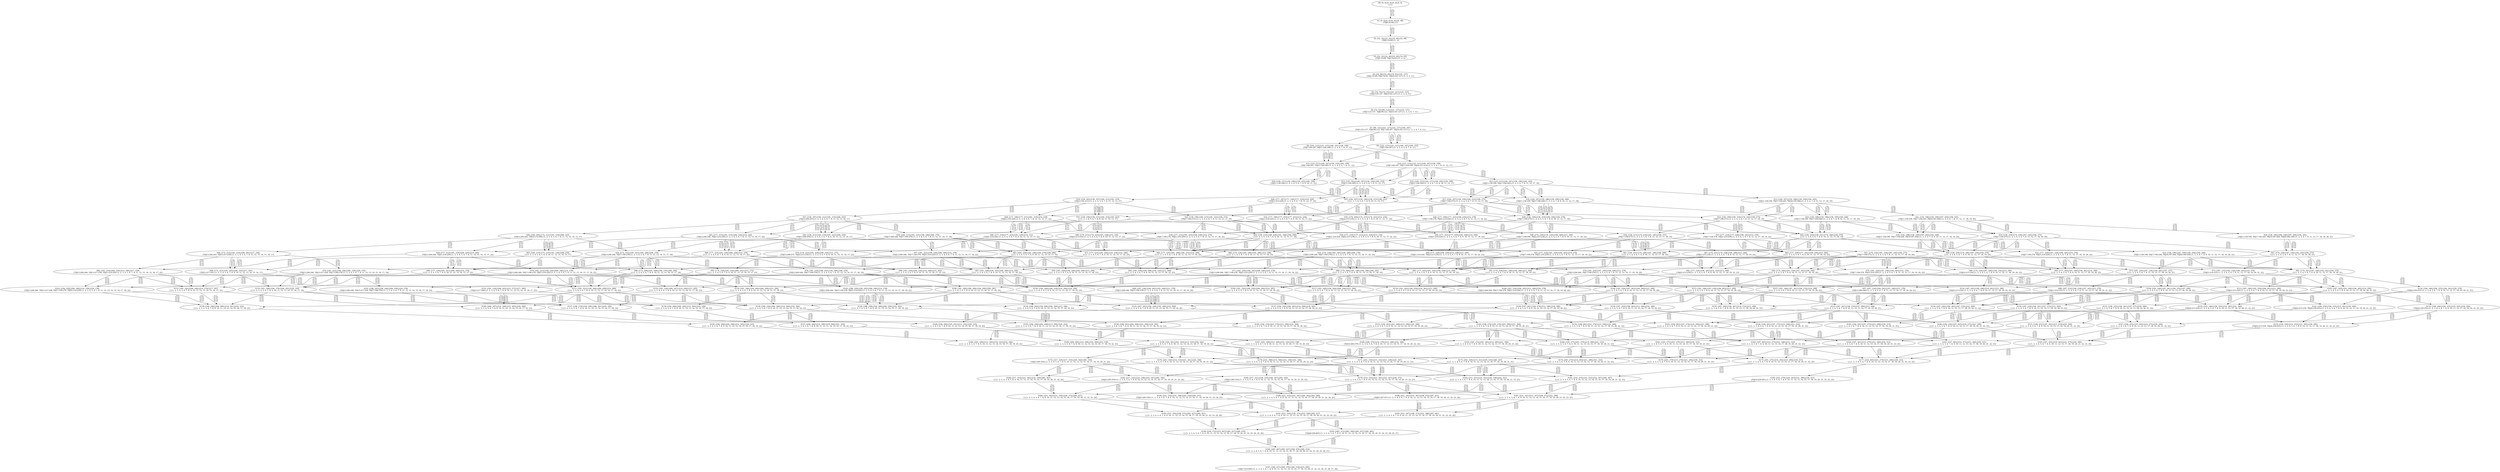 digraph {
	S0[label="S0: [0, 0] [0, 0] [0, 0] [0, 0] \n{}{}"];
	S1[label="S1: [0, 0] [0, 0] [0, 0] [32, 40] \n{T0J0:32-40}{1}"];
	S2[label="S2: [32, 32] [32, 32] [32, 40] [55, 69] \n{T0J1:55-69}{1, 2}"];
	S3[label="S3: [32, 32] [32, 40] [55, 69] [74, 93] \n{T0J1:55-69, T0J2:74-93}{1, 2, 3}"];
	S4[label="S4: [32, 40] [55, 69] [74, 93] [101, 127] \n{T0J1:55-69, T0J2:74-93, T0J10:101-127}{1, 2, 3, 11}"];
	S5[label="S5: [74, 74] [74, 93] [101, 127] [125, 157] \n{T0J3:125-157, T0J10:101-127}{1, 2, 3, 4, 11}"];
	S6[label="S6: [74, 93] [98, 123] [101, 127] [125, 157] \n{T0J3:125-157, T0J6:98-123, T0J10:101-127}{1, 2, 3, 4, 7, 11}"];
	S7[label="S7: [98, 123] [101, 127] [125, 157] [149, 187] \n{T0J3:125-157, T0J6:98-123, T0J7:149-187, T0J10:101-127}{1, 2, 3, 4, 7, 8, 11}"];
	S8[label="S8: [101, 127] [125, 157] [149, 187] [158, 199] \n{T0J7:149-187, T0J11:158-199}{1, 2, 3, 4, 7, 8, 11, 12}"];
	S9[label="S9: [125, 127] [125, 127] [149, 187] [160, 193] \n{T0J7:149-187}{1, 2, 3, 4, 5, 6, 7, 8, 11}"];
	S10[label="S10: [121, 153] [125, 157] [149, 187] [158, 199] \n{T0J7:149-187, T0J11:158-199, T0J16:121-153}{1, 2, 3, 4, 7, 8, 11, 12, 17}"];
	S11[label="S11: [125, 157] [149, 187] [158, 193] [160, 199] \n{T0J7:149-187, T0J11:158-199}{1, 2, 3, 4, 5, 6, 7, 8, 11, 12}"];
	S12[label="S12: [125, 157] [149, 187] [158, 199] [194, 245] \n{T0J11:158-199, T0J17:194-245}{1, 2, 3, 4, 7, 8, 11, 12, 17, 18}"];
	S13[label="S13: [125, 183] [149, 187] [158, 199] [160, 219] \n{T0J11:158-199}{1, 2, 3, 4, 5, 6, 7, 8, 11, 12, 17}"];
	S14[label="S14: [149, 153] [149, 157] [156, 185] [158, 199] \n{T0J11:158-199}{1, 2, 3, 4, 7, 8, 9, 10, 11, 12, 17}"];
	S15[label="S15: [149, 187] [150, 188] [158, 199] [194, 245] \n{T0J11:158-199, T0J17:194-245, T0J18:150-188}{1, 2, 3, 4, 7, 8, 11, 12, 17, 18, 19}"];
	S16[label="S16: [149, 157] [156, 189] [158, 193] [160, 199] \n{T0J11:158-199}{1, 2, 3, 4, 5, 6, 7, 8, 9, 10, 11, 12}"];
	S17[label="S17: [149, 187] [158, 199] [160, 223] [194, 275] \n{T0J17:194-275}{1, 2, 3, 4, 5, 6, 7, 8, 11, 12, 17, 18}"];
	S18[label="S18: [149, 187] [156, 188] [158, 199] [194, 248] \n{T0J11:158-199, T0J17:194-248}{1, 2, 3, 4, 7, 8, 9, 10, 11, 12, 17, 18}"];
	S19[label="S19: [158, 183] [158, 187] [160, 212] [181, 219] \n{T0J12:181-212}{1, 2, 3, 4, 5, 6, 7, 8, 11, 12, 13, 17}"];
	S20[label="S20: [177, 187] [177, 199] [177, 219] [214, 229] \n{T0J21:214-229}{1, 2, 3, 4, 5, 6, 7, 8, 11, 12, 17, 22}"];
	S21[label="S21: [150, 188] [158, 199] [187, 204] [194, 245] \n{T0J11:158-199, T0J17:194-245, T0J19:187-204}{1, 2, 3, 4, 7, 8, 11, 12, 17, 18, 19, 20}"];
	S22[label="S22: [149, 187] [156, 199] [158, 215] [160, 223] \n{}{1, 2, 3, 4, 5, 6, 7, 8, 9, 10, 11, 12, 17}"];
	S23[label="S23: [150, 199] [158, 218] [174, 245] [194, 275] \n{T0J17:194-275}{1, 2, 3, 4, 5, 6, 7, 8, 11, 12, 17, 18, 19}"];
	S24[label="S24: [150, 188] [156, 188] [158, 199] [194, 248] \n{T0J11:158-199, T0J17:194-248}{1, 2, 3, 4, 7, 8, 9, 10, 11, 12, 17, 18, 19}"];
	S25[label="S25: [158, 199] [160, 215] [181, 223] [194, 275] \n{T0J17:194-275}{1, 2, 3, 4, 5, 6, 7, 8, 11, 12, 13, 17, 18}"];
	S26[label="S26: [177, 199] [177, 223] [194, 229] [214, 278] \n{T0J17:194-278, T0J21:214-229}{1, 2, 3, 4, 5, 6, 7, 8, 11, 12, 17, 18, 22}"];
	S27[label="S27: [158, 187] [160, 212] [181, 219] [206, 243] \n{T0J13:206-243}{1, 2, 3, 4, 5, 6, 7, 8, 11, 12, 13, 14, 17}"];
	S28[label="S28: [177, 199] [177, 215] [181, 219] [214, 229] \n{T0J21:214-229}{1, 2, 3, 4, 5, 6, 7, 8, 11, 12, 13, 17, 22}"];
	S29[label="S29: [158, 199] [184, 199] [187, 204] [194, 245] \n{T0J11:158-199, T0J17:194-245, T0J19:187-204, T0J20:184-199}{1, 2, 3, 4, 7, 8, 11, 12, 17, 18, 19, 20, 21}"];
	S30[label="S30: [156, 199] [158, 219] [160, 248] [194, 279] \n{T0J17:194-279}{1, 2, 3, 4, 5, 6, 7, 8, 9, 10, 11, 12, 17, 18}"];
	S31[label="S31: [158, 199] [158, 215] [160, 216] [181, 223] \n{}{1, 2, 3, 4, 5, 6, 7, 8, 9, 10, 11, 12, 13, 17}"];
	S32[label="S32: [177, 199] [177, 219] [177, 223] [214, 229] \n{T0J21:214-229}{1, 2, 3, 4, 5, 6, 7, 8, 9, 10, 11, 12, 17, 22}"];
	S33[label="S33: [158, 218] [174, 234] [187, 245] [194, 275] \n{T0J17:194-275}{1, 2, 3, 4, 5, 6, 7, 8, 11, 12, 17, 18, 19, 20}"];
	S34[label="S34: [156, 188] [158, 199] [187, 204] [194, 248] \n{T0J11:158-199, T0J17:194-248, T0J19:187-204}{1, 2, 3, 4, 7, 8, 9, 10, 11, 12, 17, 18, 19, 20}"];
	S35[label="S35: [174, 199] [174, 215] [174, 223] [215, 234] \n{T0J22:215-234}{1, 2, 3, 4, 5, 6, 7, 8, 9, 10, 11, 12, 17, 23}"];
	S36[label="S36: [158, 215] [174, 218] [181, 245] [194, 275] \n{T0J17:194-275}{1, 2, 3, 4, 5, 6, 7, 8, 11, 12, 13, 17, 18, 19}"];
	S37[label="S37: [177, 218] [177, 229] [194, 245] [214, 278] \n{T0J17:194-278, T0J21:214-229}{1, 2, 3, 4, 5, 6, 7, 8, 11, 12, 17, 18, 19, 22}"];
	S38[label="S38: [160, 215] [181, 223] [194, 246] [206, 278] \n{T0J13:206-246, T0J17:194-278}{1, 2, 3, 4, 5, 6, 7, 8, 11, 12, 13, 14, 17, 18}"];
	S39[label="S39: [177, 215] [181, 223] [194, 229] [214, 278] \n{T0J17:194-278, T0J21:214-229}{1, 2, 3, 4, 5, 6, 7, 8, 11, 12, 13, 17, 18, 22}"];
	S40[label="S40: [160, 204] [172, 212] [181, 219] [206, 243] \n{T0J13:206-243, T0J14:172-204}{1, 2, 3, 4, 5, 6, 7, 8, 11, 12, 13, 14, 15, 17}"];
	S41[label="S41: [177, 215] [181, 219] [206, 229] [214, 246] \n{T0J13:206-246, T0J21:214-229}{1, 2, 3, 4, 5, 6, 7, 8, 11, 12, 13, 14, 17, 22}"];
	S42[label="S42: [156, 219] [158, 231] [174, 248] [194, 279] \n{}{1, 2, 3, 4, 5, 6, 7, 8, 9, 10, 11, 12, 17, 18, 19}"];
	S43[label="S43: [158, 219] [160, 228] [181, 248] [194, 290] \n{}{1, 2, 3, 4, 5, 6, 7, 8, 9, 10, 11, 12, 13, 17, 18}"];
	S44[label="S44: [177, 223] [177, 229] [194, 248] [214, 290] \n{T0J21:214-229}{1, 2, 3, 4, 5, 6, 7, 8, 9, 10, 11, 12, 17, 18, 22}"];
	S45[label="S45: [158, 215] [160, 219] [181, 223] [206, 259] \n{T0J13:206-259}{1, 2, 3, 4, 5, 6, 7, 8, 9, 10, 11, 12, 13, 14, 17}"];
	S46[label="S46: [177, 219] [177, 223] [181, 229] [214, 231] \n{T0J21:214-229}{1, 2, 3, 4, 5, 6, 7, 8, 9, 10, 11, 12, 13, 17, 22}"];
	S47[label="S47: [174, 229] [187, 234] [192, 245] [194, 275] \n{}{1, 2, 3, 4, 5, 6, 7, 8, 11, 12, 17, 18, 19, 20, 21}"];
	S48[label="S48: [174, 219] [174, 234] [194, 248] [215, 290] \n{T0J17:194-290, T0J22:215-234}{1, 2, 3, 4, 5, 6, 7, 8, 9, 10, 11, 12, 17, 18, 23}"];
	S49[label="S49: [174, 215] [174, 223] [181, 228] [215, 234] \n{T0J22:215-234}{1, 2, 3, 4, 5, 6, 7, 8, 9, 10, 11, 12, 13, 17, 23}"];
	S50[label="S50: [177, 219] [177, 223] [214, 229] [215, 234] \n{T0J21:214-229, T0J22:215-234}{1, 2, 3, 4, 5, 6, 7, 8, 9, 10, 11, 12, 17, 22, 23}"];
	S51[label="S51: [174, 218] [181, 234] [187, 245] [194, 275] \n{T0J17:194-275}{1, 2, 3, 4, 5, 6, 7, 8, 11, 12, 13, 17, 18, 19, 20}"];
	S52[label="S52: [177, 229] [187, 234] [194, 245] [214, 278] \n{T0J17:194-278, T0J21:214-229}{1, 2, 3, 4, 5, 6, 7, 8, 11, 12, 17, 18, 19, 20, 22}"];
	S53[label="S53: [158, 199] [187, 199] [190, 204] [194, 248] \n{T0J11:158-199, T0J17:194-248, T0J19:187-204, T0J20:190-199}{1, 2, 3, 4, 7, 8, 9, 10, 11, 12, 17, 18, 19, 20, 21}"];
	S54[label="S54: [174, 218] [181, 245] [194, 246] [206, 278] \n{T0J13:206-246, T0J17:194-278}{1, 2, 3, 4, 5, 6, 7, 8, 11, 12, 13, 14, 17, 18, 19}"];
	S55[label="S55: [177, 218] [181, 229] [194, 245] [214, 278] \n{T0J17:194-278, T0J21:214-229}{1, 2, 3, 4, 5, 6, 7, 8, 11, 12, 13, 17, 18, 19, 22}"];
	S56[label="S56: [172, 212] [181, 223] [194, 246] [206, 278] \n{T0J13:206-246, T0J17:194-278}{1, 2, 3, 4, 5, 6, 7, 8, 11, 12, 13, 14, 15, 17, 18}"];
	S57[label="S57: [181, 223] [194, 229] [206, 246] [214, 278] \n{T0J13:206-246, T0J17:194-278, T0J21:214-229}{1, 2, 3, 4, 5, 6, 7, 8, 11, 12, 13, 14, 17, 18, 22}"];
	S58[label="S58: [172, 212] [181, 219] [206, 243] [217, 258] \n{T0J13:206-243, T0J15:217-258}{1, 2, 3, 4, 5, 6, 7, 8, 11, 12, 13, 14, 15, 16, 17}"];
	S59[label="S59: [177, 212] [181, 219] [206, 229] [214, 246] \n{T0J13:206-246, T0J21:214-229}{1, 2, 3, 4, 5, 6, 7, 8, 11, 12, 13, 14, 15, 17, 22}"];
	S60[label="S60: [158, 234] [174, 246] [187, 250] [194, 279] \n{}{1, 2, 3, 4, 5, 6, 7, 8, 9, 10, 11, 12, 17, 18, 19, 20}"];
	S61[label="S61: [158, 231] [174, 248] [181, 248] [194, 290] \n{}{1, 2, 3, 4, 5, 6, 7, 8, 9, 10, 11, 12, 13, 17, 18, 19}"];
	S62[label="S62: [177, 229] [177, 245] [194, 250] [214, 290] \n{}{1, 2, 3, 4, 5, 6, 7, 8, 9, 10, 11, 12, 17, 18, 19, 22}"];
	S63[label="S63: [160, 228] [181, 248] [194, 279] [206, 290] \n{}{1, 2, 3, 4, 5, 6, 7, 8, 9, 10, 11, 12, 13, 14, 17, 18}"];
	S64[label="S64: [177, 229] [181, 248] [194, 252] [214, 290] \n{}{1, 2, 3, 4, 5, 6, 7, 8, 9, 10, 11, 12, 13, 17, 18, 22}"];
	S65[label="S65: [160, 219] [172, 223] [181, 236] [206, 259] \n{}{1, 2, 3, 4, 5, 6, 7, 8, 9, 10, 11, 12, 13, 14, 15, 17}"];
	S66[label="S66: [177, 223] [181, 229] [206, 246] [214, 279] \n{}{1, 2, 3, 4, 5, 6, 7, 8, 9, 10, 11, 12, 13, 14, 17, 22}"];
	S67[label="S67: [174, 231] [174, 234] [194, 248] [215, 290] \n{T0J22:215-234}{1, 2, 3, 4, 5, 6, 7, 8, 9, 10, 11, 12, 17, 18, 19, 23}"];
	S68[label="S68: [174, 234] [181, 248] [194, 248] [215, 290] \n{}{1, 2, 3, 4, 5, 6, 7, 8, 9, 10, 11, 12, 13, 17, 18, 23}"];
	S69[label="S69: [177, 229] [194, 234] [214, 248] [215, 290] \n{T0J21:214-229, T0J22:215-234}{1, 2, 3, 4, 5, 6, 7, 8, 9, 10, 11, 12, 17, 18, 22, 23}"];
	S70[label="S70: [174, 223] [181, 228] [206, 234] [215, 275] \n{T0J13:206-275, T0J22:215-234}{1, 2, 3, 4, 5, 6, 7, 8, 9, 10, 11, 12, 13, 14, 17, 23}"];
	S71[label="S71: [177, 223] [181, 229] [214, 234] [215, 248] \n{}{1, 2, 3, 4, 5, 6, 7, 8, 9, 10, 11, 12, 13, 17, 22, 23}"];
	S72[label="S72: [181, 229] [187, 234] [194, 245] [197, 275] \n{}{1, 2, 3, 4, 5, 6, 7, 8, 11, 12, 13, 17, 18, 19, 20, 21}"];
	S73[label="S73: [187, 233] [192, 234] [194, 245] [214, 278] \n{T0J21:214-233}{1, 2, 3, 4, 5, 6, 7, 8, 11, 12, 17, 18, 19, 20, 21, 22}"];
	S74[label="S74: [181, 234] [187, 245] [194, 246] [212, 278] \n{T0J13:206-246, T0J17:194-278}{1, 2, 3, 4, 5, 6, 7, 8, 11, 12, 13, 14, 17, 18, 19, 20}"];
	S75[label="S75: [181, 229] [187, 234] [194, 245] [214, 278] \n{T0J17:194-278, T0J21:214-229}{1, 2, 3, 4, 5, 6, 7, 8, 11, 12, 13, 17, 18, 19, 20, 22}"];
	S76[label="S76: [181, 218] [188, 245] [194, 246] [206, 278] \n{T0J13:206-246, T0J17:194-278}{1, 2, 3, 4, 5, 6, 7, 8, 11, 12, 13, 14, 15, 17, 18, 19}"];
	S77[label="S77: [181, 229] [194, 245] [206, 246] [214, 278] \n{T0J13:206-246, T0J17:194-278, T0J21:214-229}{1, 2, 3, 4, 5, 6, 7, 8, 11, 12, 13, 14, 17, 18, 19, 22}"];
	S78[label="S78: [181, 223] [194, 246] [206, 258] [229, 278] \n{T0J13:206-246, T0J15:217-258, T0J17:194-278}{1, 2, 3, 4, 5, 6, 7, 8, 11, 12, 13, 14, 15, 16, 17, 18}"];
	S79[label="S79: [181, 223] [194, 229] [206, 246] [214, 278] \n{T0J13:206-246, T0J17:194-278, T0J21:214-229}{1, 2, 3, 4, 5, 6, 7, 8, 11, 12, 13, 14, 15, 17, 18, 22}"];
	S80[label="S80: [181, 219] [206, 229] [214, 246] [217, 258] \n{T0J13:206-246, T0J15:217-258, T0J21:214-229}{1, 2, 3, 4, 5, 6, 7, 8, 11, 12, 13, 14, 15, 16, 17, 22}"];
	S81[label="S81: [174, 241] [187, 246] [192, 261] [194, 279] \n{}{1, 2, 3, 4, 5, 6, 7, 8, 9, 10, 11, 12, 17, 18, 19, 20, 21}"];
	S82[label="S82: [174, 246] [181, 250] [187, 263] [194, 290] \n{}{1, 2, 3, 4, 5, 6, 7, 8, 9, 10, 11, 12, 13, 17, 18, 19, 20}"];
	S83[label="S83: [177, 245] [187, 246] [194, 261] [214, 290] \n{}{1, 2, 3, 4, 5, 6, 7, 8, 9, 10, 11, 12, 17, 18, 19, 20, 22}"];
	S84[label="S84: [174, 248] [181, 248] [194, 290] [206, 291] \n{}{1, 2, 3, 4, 5, 6, 7, 8, 9, 10, 11, 12, 13, 14, 17, 18, 19}"];
	S85[label="S85: [177, 245] [181, 250] [194, 258] [214, 290] \n{}{1, 2, 3, 4, 5, 6, 7, 8, 9, 10, 11, 12, 13, 17, 18, 19, 22}"];
	S86[label="S86: [172, 246] [181, 248] [194, 279] [206, 290] \n{}{1, 2, 3, 4, 5, 6, 7, 8, 9, 10, 11, 12, 13, 14, 15, 17, 18}"];
	S87[label="S87: [181, 248] [194, 252] [206, 289] [214, 290] \n{}{1, 2, 3, 4, 5, 6, 7, 8, 9, 10, 11, 12, 13, 14, 17, 18, 22}"];
	S88[label="S88: [172, 223] [181, 243] [206, 259] [217, 291] \n{T0J15:217-291}{1, 2, 3, 4, 5, 6, 7, 8, 9, 10, 11, 12, 13, 14, 15, 16, 17}"];
	S89[label="S89: [177, 229] [181, 241] [206, 246] [214, 279] \n{}{1, 2, 3, 4, 5, 6, 7, 8, 9, 10, 11, 12, 13, 14, 15, 17, 22}"];
	S90[label="S90: [174, 234] [187, 246] [194, 250] [215, 290] \n{T0J22:215-234}{1, 2, 3, 4, 5, 6, 7, 8, 9, 10, 11, 12, 17, 18, 19, 20, 23}"];
	S91[label="S91: [174, 234] [181, 248] [194, 260] [215, 290] \n{}{1, 2, 3, 4, 5, 6, 7, 8, 9, 10, 11, 12, 13, 17, 18, 19, 23}"];
	S92[label="S92: [177, 234] [194, 245] [214, 250] [215, 290] \n{T0J22:215-234}{1, 2, 3, 4, 5, 6, 7, 8, 9, 10, 11, 12, 17, 18, 19, 22, 23}"];
	S93[label="S93: [181, 248] [194, 248] [206, 290] [215, 294] \n{}{1, 2, 3, 4, 5, 6, 7, 8, 9, 10, 11, 12, 13, 14, 17, 18, 23}"];
	S94[label="S94: [181, 234] [194, 248] [214, 258] [215, 290] \n{}{1, 2, 3, 4, 5, 6, 7, 8, 9, 10, 11, 12, 13, 17, 18, 22, 23}"];
	S95[label="S95: [174, 228] [181, 234] [206, 241] [215, 275] \n{}{1, 2, 3, 4, 5, 6, 7, 8, 9, 10, 11, 12, 13, 14, 15, 17, 23}"];
	S96[label="S96: [181, 229] [206, 234] [214, 248] [215, 283] \n{}{1, 2, 3, 4, 5, 6, 7, 8, 9, 10, 11, 12, 13, 14, 17, 22, 23}"];
	S97[label="S97: [187, 234] [194, 245] [197, 246] [215, 278] \n{T0J13:206-246}{1, 2, 3, 4, 5, 6, 7, 8, 11, 12, 13, 14, 17, 18, 19, 20, 21}"];
	S98[label="S98: [187, 233] [194, 234] [197, 245] [215, 278] \n{T0J21:214-233}{1, 2, 3, 4, 5, 6, 7, 8, 11, 12, 13, 17, 18, 19, 20, 21, 22}"];
	S99[label="S99: [187, 234] [194, 245] [195, 246] [212, 278] \n{T0J13:206-246, T0J17:194-278}{1, 2, 3, 4, 5, 6, 7, 8, 11, 12, 13, 14, 15, 17, 18, 19, 20}"];
	S100[label="S100: [187, 234] [194, 245] [212, 246] [218, 278] \n{T0J13:206-246, T0J17:194-278, T0J21:214-229}{1, 2, 3, 4, 5, 6, 7, 8, 11, 12, 13, 14, 17, 18, 19, 20, 22}"];
	S101[label="S101: [188, 245] [194, 246] [206, 258] [229, 278] \n{T0J13:206-246, T0J15:217-258, T0J17:194-278}{1, 2, 3, 4, 5, 6, 7, 8, 11, 12, 13, 14, 15, 16, 17, 18, 19}"];
	S102[label="S102: [188, 229] [194, 245] [206, 246] [214, 278] \n{T0J13:206-246, T0J17:194-278, T0J21:214-229}{1, 2, 3, 4, 5, 6, 7, 8, 11, 12, 13, 14, 15, 17, 18, 19, 22}"];
	S103[label="S103: [194, 229] [206, 246] [214, 258] [229, 278] \n{T0J13:206-246, T0J15:217-258, T0J17:194-278, T0J21:214-229}{1, 2, 3, 4, 5, 6, 7, 8, 11, 12, 13, 14, 15, 16, 17, 18, 22}"];
	S104[label="S104: [181, 246] [187, 261] [194, 270] [197, 290] \n{}{1, 2, 3, 4, 5, 6, 7, 8, 9, 10, 11, 12, 13, 17, 18, 19, 20, 21}"];
	S105[label="S105: [187, 245] [192, 246] [194, 265] [214, 290] \n{}{1, 2, 3, 4, 5, 6, 7, 8, 9, 10, 11, 12, 17, 18, 19, 20, 21, 22}"];
	S106[label="S106: [181, 250] [187, 263] [194, 290] [212, 306] \n{}{1, 2, 3, 4, 5, 6, 7, 8, 9, 10, 11, 12, 13, 14, 17, 18, 19, 20}"];
	S107[label="S107: [181, 246] [187, 261] [194, 274] [214, 290] \n{}{1, 2, 3, 4, 5, 6, 7, 8, 9, 10, 11, 12, 13, 17, 18, 19, 20, 22}"];
	S108[label="S108: [181, 248] [188, 266] [194, 290] [206, 291] \n{}{1, 2, 3, 4, 5, 6, 7, 8, 9, 10, 11, 12, 13, 14, 15, 17, 18, 19}"];
	S109[label="S109: [181, 250] [194, 258] [206, 290] [214, 305] \n{}{1, 2, 3, 4, 5, 6, 7, 8, 9, 10, 11, 12, 13, 14, 17, 18, 19, 22}"];
	S110[label="S110: [181, 248] [194, 279] [206, 291] [229, 318] \n{}{1, 2, 3, 4, 5, 6, 7, 8, 9, 10, 11, 12, 13, 14, 15, 16, 17, 18}"];
	S111[label="S111: [181, 252] [194, 266] [206, 289] [214, 290] \n{}{1, 2, 3, 4, 5, 6, 7, 8, 9, 10, 11, 12, 13, 14, 15, 17, 18, 22}"];
	S112[label="S112: [181, 241] [206, 246] [214, 279] [217, 301] \n{}{1, 2, 3, 4, 5, 6, 7, 8, 9, 10, 11, 12, 13, 14, 15, 16, 17, 22}"];
	S113[label="S113: [187, 246] [192, 250] [194, 261] [215, 290] \n{T0J22:215-250}{1, 2, 3, 4, 5, 6, 7, 8, 9, 10, 11, 12, 17, 18, 19, 20, 21, 23}"];
	S114[label="S114: [194, 246] [194, 255] [194, 261] [239, 279] \n{T0J24:239-255}{1, 2, 3, 4, 5, 6, 7, 8, 9, 10, 11, 12, 17, 18, 19, 20, 21, 25}"];
	S115[label="S115: [181, 246] [187, 250] [194, 263] [215, 290] \n{}{1, 2, 3, 4, 5, 6, 7, 8, 9, 10, 11, 12, 13, 17, 18, 19, 20, 23}"];
	S116[label="S116: [187, 245] [194, 246] [214, 261] [215, 290] \n{T0J22:215-234}{1, 2, 3, 4, 5, 6, 7, 8, 9, 10, 11, 12, 17, 18, 19, 20, 22, 23}"];
	S117[label="S117: [181, 248] [194, 260] [206, 290] [215, 294] \n{}{1, 2, 3, 4, 5, 6, 7, 8, 9, 10, 11, 12, 13, 14, 17, 18, 19, 23}"];
	S118[label="S118: [181, 245] [194, 250] [214, 263] [215, 290] \n{}{1, 2, 3, 4, 5, 6, 7, 8, 9, 10, 11, 12, 13, 17, 18, 19, 22, 23}"];
	S119[label="S119: [181, 248] [194, 266] [206, 290] [215, 294] \n{}{1, 2, 3, 4, 5, 6, 7, 8, 9, 10, 11, 12, 13, 14, 15, 17, 18, 23}"];
	S120[label="S120: [194, 248] [206, 258] [214, 290] [218, 294] \n{}{1, 2, 3, 4, 5, 6, 7, 8, 9, 10, 11, 12, 13, 14, 17, 18, 22, 23}"];
	S121[label="S121: [181, 234] [206, 243] [215, 275] [217, 300] \n{T0J15:217-300}{1, 2, 3, 4, 5, 6, 7, 8, 9, 10, 11, 12, 13, 14, 15, 16, 17, 23}"];
	S122[label="S122: [181, 234] [206, 247] [214, 248] [215, 283] \n{}{1, 2, 3, 4, 5, 6, 7, 8, 9, 10, 11, 12, 13, 14, 15, 17, 22, 23}"];
	S123[label="S123: [187, 261] [194, 270] [197, 290] [215, 306] \n{}{1, 2, 3, 4, 5, 6, 7, 8, 9, 10, 11, 12, 13, 14, 17, 18, 19, 20, 21}"];
	S124[label="S124: [187, 246] [194, 265] [197, 274] [214, 290] \n{}{1, 2, 3, 4, 5, 6, 7, 8, 9, 10, 11, 12, 13, 17, 18, 19, 20, 21, 22}"];
	S125[label="S125: [187, 263] [194, 268] [195, 290] [212, 306] \n{}{1, 2, 3, 4, 5, 6, 7, 8, 9, 10, 11, 12, 13, 14, 15, 17, 18, 19, 20}"];
	S126[label="S126: [187, 261] [194, 274] [212, 290] [218, 306] \n{}{1, 2, 3, 4, 5, 6, 7, 8, 9, 10, 11, 12, 13, 14, 17, 18, 19, 20, 22}"];
	S127[label="S127: [188, 279] [194, 290] [206, 291] [229, 320] \n{}{1, 2, 3, 4, 5, 6, 7, 8, 9, 10, 11, 12, 13, 14, 15, 16, 17, 18, 19}"];
	S128[label="S128: [188, 258] [194, 268] [206, 290] [214, 305] \n{}{1, 2, 3, 4, 5, 6, 7, 8, 9, 10, 11, 12, 13, 14, 15, 17, 18, 19, 22}"];
	S129[label="S129: [194, 266] [206, 289] [214, 301] [229, 333] \n{}{1, 2, 3, 4, 5, 6, 7, 8, 9, 10, 11, 12, 13, 14, 15, 16, 17, 18, 22}"];
	S130[label="S130: [187, 250] [194, 261] [197, 275] [215, 290] \n{}{1, 2, 3, 4, 5, 6, 7, 8, 9, 10, 11, 12, 13, 17, 18, 19, 20, 21, 23}"];
	S131[label="S131: [194, 255] [194, 261] [197, 275] [239, 290] \n{}{1, 2, 3, 4, 5, 6, 7, 8, 9, 10, 11, 12, 13, 17, 18, 19, 20, 21, 25}"];
	S132[label="S132: [192, 246] [194, 250] [214, 265] [221, 290] \n{T0J22:215-250}{1, 2, 3, 4, 5, 6, 7, 8, 9, 10, 11, 12, 17, 18, 19, 20, 21, 22, 23}"];
	S133[label="S133: [194, 246] [194, 255] [214, 265] [239, 290] \n{T0J24:239-255}{1, 2, 3, 4, 5, 6, 7, 8, 9, 10, 11, 12, 17, 18, 19, 20, 21, 22, 25}"];
	S134[label="S134: [187, 250] [194, 263] [212, 290] [219, 306] \n{}{1, 2, 3, 4, 5, 6, 7, 8, 9, 10, 11, 12, 13, 14, 17, 18, 19, 20, 23}"];
	S135[label="S135: [187, 246] [194, 261] [214, 274] [215, 290] \n{}{1, 2, 3, 4, 5, 6, 7, 8, 9, 10, 11, 12, 13, 17, 18, 19, 20, 22, 23}"];
	S136[label="S136: [188, 260] [194, 266] [206, 290] [215, 294] \n{}{1, 2, 3, 4, 5, 6, 7, 8, 9, 10, 11, 12, 13, 14, 15, 17, 18, 19, 23}"];
	S137[label="S137: [194, 250] [206, 263] [214, 290] [218, 305] \n{}{1, 2, 3, 4, 5, 6, 7, 8, 9, 10, 11, 12, 13, 14, 17, 18, 19, 22, 23}"];
	S138[label="S138: [194, 266] [206, 290] [215, 300] [229, 326] \n{}{1, 2, 3, 4, 5, 6, 7, 8, 9, 10, 11, 12, 13, 14, 15, 16, 17, 18, 23}"];
	S139[label="S139: [194, 258] [206, 266] [214, 290] [218, 294] \n{}{1, 2, 3, 4, 5, 6, 7, 8, 9, 10, 11, 12, 13, 14, 15, 17, 18, 22, 23}"];
	S140[label="S140: [206, 247] [214, 248] [215, 283] [218, 306] \n{}{1, 2, 3, 4, 5, 6, 7, 8, 9, 10, 11, 12, 13, 14, 15, 16, 17, 22, 23}"];
	S141[label="S141: [194, 250] [194, 255] [215, 261] [239, 290] \n{T0J22:215-250, T0J24:239-255}{1, 2, 3, 4, 5, 6, 7, 8, 9, 10, 11, 12, 17, 18, 19, 20, 21, 23, 25}"];
	S142[label="S142: [194, 270] [195, 279] [201, 290] [215, 306] \n{}{1, 2, 3, 4, 5, 6, 7, 8, 9, 10, 11, 12, 13, 14, 15, 17, 18, 19, 20, 21}"];
	S143[label="S143: [194, 265] [197, 274] [214, 290] [221, 306] \n{}{1, 2, 3, 4, 5, 6, 7, 8, 9, 10, 11, 12, 13, 14, 17, 18, 19, 20, 21, 22}"];
	S144[label="S144: [194, 261] [197, 275] [215, 290] [221, 310] \n{}{1, 2, 3, 4, 5, 6, 7, 8, 9, 10, 11, 12, 13, 14, 17, 18, 19, 20, 21, 23}"];
	S145[label="S145: [194, 261] [197, 275] [215, 290] [239, 315] \n{}{1, 2, 3, 4, 5, 6, 7, 8, 9, 10, 11, 12, 13, 14, 17, 18, 19, 20, 21, 25}"];
	S146[label="S146: [194, 250] [197, 265] [214, 275] [221, 290] \n{}{1, 2, 3, 4, 5, 6, 7, 8, 9, 10, 11, 12, 13, 17, 18, 19, 20, 21, 22, 23}"];
	S147[label="S147: [194, 255] [197, 265] [214, 275] [239, 290] \n{}{1, 2, 3, 4, 5, 6, 7, 8, 9, 10, 11, 12, 13, 17, 18, 19, 20, 21, 22, 25}"];
	S148[label="S148: [194, 290] [195, 291] [212, 320] [229, 335] \n{}{1, 2, 3, 4, 5, 6, 7, 8, 9, 10, 11, 12, 13, 14, 15, 16, 17, 18, 19, 20}"];
	S149[label="S149: [194, 274] [201, 279] [212, 290] [218, 306] \n{}{1, 2, 3, 4, 5, 6, 7, 8, 9, 10, 11, 12, 13, 14, 15, 17, 18, 19, 20, 22}"];
	S150[label="S150: [194, 289] [206, 298] [214, 305] [229, 333] \n{}{1, 2, 3, 4, 5, 6, 7, 8, 9, 10, 11, 12, 13, 14, 15, 16, 17, 18, 19, 22}"];
	S151[label="S151: [194, 255] [197, 261] [215, 279] [239, 290] \n{}{1, 2, 3, 4, 5, 6, 7, 8, 9, 10, 11, 12, 13, 17, 18, 19, 20, 21, 23, 25}"];
	S152[label="S152: [194, 250] [214, 255] [221, 265] [239, 290] \n{T0J22:215-250, T0J24:239-255}{1, 2, 3, 4, 5, 6, 7, 8, 9, 10, 11, 12, 17, 18, 19, 20, 21, 22, 23, 25}"];
	S153[label="S153: [194, 263] [201, 268] [212, 290] [219, 306] \n{}{1, 2, 3, 4, 5, 6, 7, 8, 9, 10, 11, 12, 13, 14, 15, 17, 18, 19, 20, 23}"];
	S154[label="S154: [194, 261] [214, 274] [215, 290] [232, 306] \n{}{1, 2, 3, 4, 5, 6, 7, 8, 9, 10, 11, 12, 13, 14, 17, 18, 19, 20, 22, 23}"];
	S155[label="S155: [194, 290] [206, 298] [215, 300] [229, 332] \n{}{1, 2, 3, 4, 5, 6, 7, 8, 9, 10, 11, 12, 13, 14, 15, 16, 17, 18, 19, 23}"];
	S156[label="S156: [206, 263] [208, 268] [214, 290] [218, 305] \n{}{1, 2, 3, 4, 5, 6, 7, 8, 9, 10, 11, 12, 13, 14, 15, 17, 18, 19, 22, 23}"];
	S157[label="S157: [206, 266] [214, 290] [218, 306] [251, 339] \n{}{1, 2, 3, 4, 5, 6, 7, 8, 9, 10, 11, 12, 13, 14, 15, 16, 17, 18, 22, 23}"];
	S158[label="S158: [195, 291] [201, 320] [215, 333] [229, 342] \n{}{1, 2, 3, 4, 5, 6, 7, 8, 9, 10, 11, 12, 13, 14, 15, 16, 17, 18, 19, 20, 21}"];
	S159[label="S159: [195, 274] [201, 283] [214, 290] [221, 306] \n{}{1, 2, 3, 4, 5, 6, 7, 8, 9, 10, 11, 12, 13, 14, 15, 17, 18, 19, 20, 21, 22}"];
	S160[label="S160: [195, 275] [201, 279] [215, 290] [221, 310] \n{}{1, 2, 3, 4, 5, 6, 7, 8, 9, 10, 11, 12, 13, 14, 15, 17, 18, 19, 20, 21, 23}"];
	S161[label="S161: [195, 275] [201, 279] [215, 290] [239, 315] \n{}{1, 2, 3, 4, 5, 6, 7, 8, 9, 10, 11, 12, 13, 14, 15, 17, 18, 19, 20, 21, 25}"];
	S162[label="S162: [197, 265] [214, 275] [221, 290] [231, 310] \n{}{1, 2, 3, 4, 5, 6, 7, 8, 9, 10, 11, 12, 13, 14, 17, 18, 19, 20, 21, 22, 23}"];
	S163[label="S163: [197, 265] [214, 275] [221, 290] [239, 315] \n{}{1, 2, 3, 4, 5, 6, 7, 8, 9, 10, 11, 12, 13, 14, 17, 18, 19, 20, 21, 22, 25}"];
	S164[label="S164: [197, 261] [215, 279] [221, 290] [239, 315] \n{}{1, 2, 3, 4, 5, 6, 7, 8, 9, 10, 11, 12, 13, 14, 17, 18, 19, 20, 21, 23, 25}"];
	S165[label="S165: [197, 255] [214, 265] [221, 279] [239, 290] \n{}{1, 2, 3, 4, 5, 6, 7, 8, 9, 10, 11, 12, 13, 17, 18, 19, 20, 21, 22, 23, 25}"];
	S166[label="S166: [201, 298] [212, 305] [218, 333] [232, 346] \n{}{1, 2, 3, 4, 5, 6, 7, 8, 9, 10, 11, 12, 13, 14, 15, 16, 17, 18, 19, 20, 22}"];
	S167[label="S167: [201, 298] [212, 300] [219, 332] [232, 338] \n{}{1, 2, 3, 4, 5, 6, 7, 8, 9, 10, 11, 12, 13, 14, 15, 16, 17, 18, 19, 20, 23}"];
	S168[label="S168: [208, 274] [214, 279] [215, 290] [232, 306] \n{T0J14:208-279}{1, 2, 3, 4, 5, 6, 7, 8, 9, 10, 11, 12, 13, 14, 15, 17, 18, 19, 20, 22, 23}"];
	S169[label="S169: [208, 290] [214, 298] [218, 306] [251, 339] \n{}{1, 2, 3, 4, 5, 6, 7, 8, 9, 10, 11, 12, 13, 14, 15, 16, 17, 18, 19, 22, 23}"];
	S170[label="S170: [201, 320] [214, 333] [221, 341] [232, 346] \n{}{1, 2, 3, 4, 5, 6, 7, 8, 9, 10, 11, 12, 13, 14, 15, 16, 17, 18, 19, 20, 21, 22}"];
	S171[label="S171: [201, 316] [215, 332] [221, 338] [235, 347] \n{}{1, 2, 3, 4, 5, 6, 7, 8, 9, 10, 11, 12, 13, 14, 15, 16, 17, 18, 19, 20, 21, 23}"];
	S172[label="S172: [217, 320] [217, 333] [229, 342] [285, 350] \n{T0J23:285-350}{1, 2, 3, 4, 5, 6, 7, 8, 9, 10, 11, 12, 13, 14, 15, 16, 17, 18, 19, 20, 21, 24}"];
	S173[label="S173: [201, 320] [215, 321] [229, 333] [240, 347] \n{}{1, 2, 3, 4, 5, 6, 7, 8, 9, 10, 11, 12, 13, 14, 15, 16, 17, 18, 19, 20, 21, 25}"];
	S174[label="S174: [201, 275] [214, 283] [221, 290] [231, 310] \n{}{1, 2, 3, 4, 5, 6, 7, 8, 9, 10, 11, 12, 13, 14, 15, 17, 18, 19, 20, 21, 22, 23}"];
	S175[label="S175: [201, 275] [214, 283] [221, 290] [239, 315] \n{}{1, 2, 3, 4, 5, 6, 7, 8, 9, 10, 11, 12, 13, 14, 15, 17, 18, 19, 20, 21, 22, 25}"];
	S176[label="S176: [201, 279] [215, 279] [221, 290] [239, 315] \n{}{1, 2, 3, 4, 5, 6, 7, 8, 9, 10, 11, 12, 13, 14, 15, 17, 18, 19, 20, 21, 23, 25}"];
	S177[label="S177: [214, 265] [221, 279] [231, 290] [239, 315] \n{}{1, 2, 3, 4, 5, 6, 7, 8, 9, 10, 11, 12, 13, 14, 17, 18, 19, 20, 21, 22, 23, 25}"];
	S178[label="S178: [214, 298] [215, 306] [232, 338] [251, 346] \n{}{1, 2, 3, 4, 5, 6, 7, 8, 9, 10, 11, 12, 13, 14, 15, 16, 17, 18, 19, 20, 22, 23}"];
	S179[label="S179: [214, 333] [221, 341] [231, 347] [238, 372] \n{}{1, 2, 3, 4, 5, 6, 7, 8, 9, 10, 11, 12, 13, 14, 15, 16, 17, 18, 19, 20, 21, 22, 23}"];
	S180[label="S180: [217, 333] [221, 342] [232, 350] [285, 367] \n{}{1, 2, 3, 4, 5, 6, 7, 8, 9, 10, 11, 12, 13, 14, 15, 16, 17, 18, 19, 20, 21, 22, 24}"];
	S181[label="S181: [214, 333] [221, 333] [232, 347] [240, 367] \n{}{1, 2, 3, 4, 5, 6, 7, 8, 9, 10, 11, 12, 13, 14, 15, 16, 17, 18, 19, 20, 21, 22, 25}"];
	S182[label="S182: [217, 332] [221, 338] [235, 347] [285, 350] \n{T0J23:285-350}{1, 2, 3, 4, 5, 6, 7, 8, 9, 10, 11, 12, 13, 14, 15, 16, 17, 18, 19, 20, 21, 23, 24}"];
	S183[label="S183: [215, 321] [221, 332] [235, 338] [242, 351] \n{}{1, 2, 3, 4, 5, 6, 7, 8, 9, 10, 11, 12, 13, 14, 15, 16, 17, 18, 19, 20, 21, 23, 25}"];
	S184[label="S184: [217, 321] [229, 333] [240, 347] [285, 350] \n{T0J23:285-350}{1, 2, 3, 4, 5, 6, 7, 8, 9, 10, 11, 12, 13, 14, 15, 16, 17, 18, 19, 20, 21, 24, 25}"];
	S185[label="S185: [221, 279] [228, 283] [231, 290] [239, 315] \n{T0J14:228-283}{1, 2, 3, 4, 5, 6, 7, 8, 9, 10, 11, 12, 13, 14, 15, 17, 18, 19, 20, 21, 22, 23, 25}"];
	S186[label="S186: [221, 342] [231, 350] [238, 372] [285, 427] \n{}{1, 2, 3, 4, 5, 6, 7, 8, 9, 10, 11, 12, 13, 14, 15, 16, 17, 18, 19, 20, 21, 22, 23, 24}"];
	S187[label="S187: [221, 341] [231, 347] [238, 372] [252, 398] \n{}{1, 2, 3, 4, 5, 6, 7, 8, 9, 10, 11, 12, 13, 14, 15, 16, 17, 18, 19, 20, 21, 22, 23, 25}"];
	S188[label="S188: [221, 341] [231, 347] [238, 372] [287, 431] \n{T0J25:287-431}{1, 2, 3, 4, 5, 6, 7, 8, 9, 10, 11, 12, 13, 14, 15, 16, 17, 18, 19, 20, 21, 22, 23, 26}"];
	S189[label="S189: [221, 333] [232, 347] [240, 362] [285, 368] \n{}{1, 2, 3, 4, 5, 6, 7, 8, 9, 10, 11, 12, 13, 14, 15, 16, 17, 18, 19, 20, 21, 22, 24, 25}"];
	S190[label="S190: [221, 332] [235, 338] [242, 350] [285, 351] \n{T0J23:285-350}{1, 2, 3, 4, 5, 6, 7, 8, 9, 10, 11, 12, 13, 14, 15, 16, 17, 18, 19, 20, 21, 23, 24, 25}"];
	S191[label="S191: [231, 350] [238, 372] [252, 399] [285, 437] \n{}{1, 2, 3, 4, 5, 6, 7, 8, 9, 10, 11, 12, 13, 14, 15, 16, 17, 18, 19, 20, 21, 22, 23, 24, 25}"];
	S192[label="S192: [231, 350] [238, 372] [285, 427] [289, 431] \n{}{1, 2, 3, 4, 5, 6, 7, 8, 9, 10, 11, 12, 13, 14, 15, 16, 17, 18, 19, 20, 21, 22, 23, 24, 26}"];
	S193[label="S193: [231, 347] [238, 372] [252, 398] [287, 441] \n{}{1, 2, 3, 4, 5, 6, 7, 8, 9, 10, 11, 12, 13, 14, 15, 16, 17, 18, 19, 20, 21, 22, 23, 25, 26}"];
	S194[label="S194: [238, 372] [252, 407] [285, 437] [289, 476] \n{}{1, 2, 3, 4, 5, 6, 7, 8, 9, 10, 11, 12, 13, 14, 15, 16, 17, 18, 19, 20, 21, 22, 23, 24, 25, 26}"];
	S195[label="S195: [285, 372] [285, 399] [285, 437] [349, 465] \n{T0J26:349-465}{1, 2, 3, 4, 5, 6, 7, 8, 9, 10, 11, 12, 13, 14, 15, 16, 17, 18, 19, 20, 21, 22, 23, 24, 25, 27}"];
	S196[label="S196: [285, 407] [285, 437] [289, 476] [349, 518] \n{}{1, 2, 3, 4, 5, 6, 7, 8, 9, 10, 11, 12, 13, 14, 15, 16, 17, 18, 19, 20, 21, 22, 23, 24, 25, 26, 27}"];
	S197[label="S197: [349, 437] [349, 476] [349, 518] [414, 600] \n{T0J27:414-600}{1, 2, 3, 4, 5, 6, 7, 8, 9, 10, 11, 12, 13, 14, 15, 16, 17, 18, 19, 20, 21, 22, 23, 24, 25, 26, 27, 28}"];
	S0 -> S1[label="T0 J0\nDL=950\nES=0\nLS=0\nEF=32\nLF=40",fontsize=8];
	S1 -> S2[label="T0 J1\nDL=950\nES=32\nLS=40\nEF=55\nLF=69",fontsize=8];
	S2 -> S3[label="T0 J2\nDL=950\nES=32\nLS=40\nEF=74\nLF=93",fontsize=8];
	S3 -> S4[label="T0 J10\nDL=950\nES=32\nLS=40\nEF=101\nLF=127",fontsize=8];
	S4 -> S5[label="T0 J3\nDL=950\nES=74\nLS=93\nEF=125\nLF=157",fontsize=8];
	S5 -> S6[label="T0 J6\nDL=950\nES=74\nLS=93\nEF=98\nLF=123",fontsize=8];
	S6 -> S7[label="T0 J7\nDL=950\nES=74\nLS=93\nEF=149\nLF=187",fontsize=8];
	S7 -> S9[label="T0 J4\nDL=950\nES=125\nLS=127\nEF=177\nLF=193",fontsize=8];
	S7 -> S9[label="T0 J5\nDL=950\nES=125\nLS=127\nEF=160\nLF=171",fontsize=8];
	S7 -> S8[label="T0 J11\nDL=950\nES=101\nLS=127\nEF=158\nLF=199",fontsize=8];
	S8 -> S11[label="T0 J4\nDL=950\nES=125\nLS=127\nEF=177\nLF=193",fontsize=8];
	S8 -> S11[label="T0 J5\nDL=950\nES=125\nLS=127\nEF=160\nLF=171",fontsize=8];
	S8 -> S10[label="T0 J16\nDL=950\nES=101\nLS=127\nEF=121\nLF=153",fontsize=8];
	S9 -> S11[label="T0 J11\nDL=950\nES=125\nLS=127\nEF=182\nLF=199",fontsize=8];
	S10 -> S13[label="T0 J4\nDL=950\nES=125\nLS=153\nEF=177\nLF=219",fontsize=8];
	S10 -> S13[label="T0 J5\nDL=950\nES=125\nLS=153\nEF=160\nLF=197",fontsize=8];
	S10 -> S14[label="T0 J8\nDL=950\nES=149\nLS=153\nEF=156\nLF=162",fontsize=8];
	S10 -> S14[label="T0 J9\nDL=950\nES=149\nLS=153\nEF=174\nLF=185",fontsize=8];
	S10 -> S12[label="T0 J17\nDL=950\nES=121\nLS=153\nEF=194\nLF=245",fontsize=8];
	S11 -> S16[label="T0 J8\nDL=950\nES=149\nLS=157\nEF=156\nLF=166",fontsize=8];
	S11 -> S16[label="T0 J9\nDL=950\nES=149\nLS=157\nEF=174\nLF=189",fontsize=8];
	S11 -> S13[label="T0 J16\nDL=950\nES=125\nLS=157\nEF=145\nLF=183",fontsize=8];
	S12 -> S17[label="T0 J4\nDL=950\nES=125\nLS=157\nEF=177\nLF=223",fontsize=8];
	S12 -> S17[label="T0 J5\nDL=950\nES=125\nLS=157\nEF=160\nLF=201",fontsize=8];
	S12 -> S18[label="T0 J8\nDL=950\nES=149\nLS=156\nEF=156\nLF=165",fontsize=8];
	S12 -> S18[label="T0 J9\nDL=950\nES=149\nLS=156\nEF=174\nLF=188",fontsize=8];
	S12 -> S15[label="T0 J18\nDL=950\nES=125\nLS=156\nEF=150\nLF=188",fontsize=8];
	S13 -> S22[label="T0 J8\nDL=950\nES=149\nLS=183\nEF=156\nLF=192",fontsize=8];
	S13 -> S22[label="T0 J9\nDL=950\nES=149\nLS=183\nEF=174\nLF=215",fontsize=8];
	S13 -> S19[label="T0 J12\nDL=950\nES=158\nLS=183\nEF=181\nLF=212",fontsize=8];
	S13 -> S17[label="T0 J17\nDL=950\nES=125\nLS=183\nEF=198\nLF=275",fontsize=8];
	S13 -> S20[label="T0 J21\nDL=950\nES=177\nLS=182\nEF=214\nLF=229",fontsize=8];
	S14 -> S22[label="T0 J4\nDL=950\nES=149\nLS=157\nEF=201\nLF=223",fontsize=8];
	S14 -> S22[label="T0 J5\nDL=950\nES=149\nLS=157\nEF=184\nLF=201",fontsize=8];
	S14 -> S18[label="T0 J17\nDL=950\nES=149\nLS=156\nEF=222\nLF=248",fontsize=8];
	S15 -> S23[label="T0 J4\nDL=950\nES=149\nLS=187\nEF=201\nLF=253",fontsize=8];
	S15 -> S23[label="T0 J5\nDL=950\nES=149\nLS=187\nEF=184\nLF=231",fontsize=8];
	S15 -> S24[label="T0 J8\nDL=950\nES=149\nLS=156\nEF=156\nLF=165",fontsize=8];
	S15 -> S24[label="T0 J9\nDL=950\nES=149\nLS=156\nEF=174\nLF=188",fontsize=8];
	S15 -> S21[label="T0 J19\nDL=950\nES=149\nLS=156\nEF=187\nLF=204",fontsize=8];
	S16 -> S22[label="T0 J16\nDL=950\nES=149\nLS=157\nEF=169\nLF=183",fontsize=8];
	S17 -> S30[label="T0 J8\nDL=950\nES=149\nLS=187\nEF=156\nLF=196",fontsize=8];
	S17 -> S30[label="T0 J9\nDL=950\nES=149\nLS=187\nEF=174\nLF=219",fontsize=8];
	S17 -> S25[label="T0 J12\nDL=950\nES=158\nLS=186\nEF=181\nLF=215",fontsize=8];
	S17 -> S23[label="T0 J18\nDL=950\nES=149\nLS=186\nEF=174\nLF=218",fontsize=8];
	S17 -> S26[label="T0 J21\nDL=950\nES=177\nLS=182\nEF=214\nLF=229",fontsize=8];
	S18 -> S30[label="T0 J4\nDL=950\nES=149\nLS=187\nEF=201\nLF=253",fontsize=8];
	S18 -> S30[label="T0 J5\nDL=950\nES=149\nLS=187\nEF=184\nLF=231",fontsize=8];
	S18 -> S24[label="T0 J18\nDL=950\nES=149\nLS=156\nEF=174\nLF=188",fontsize=8];
	S19 -> S31[label="T0 J8\nDL=950\nES=158\nLS=183\nEF=165\nLF=192",fontsize=8];
	S19 -> S31[label="T0 J9\nDL=950\nES=158\nLS=183\nEF=183\nLF=215",fontsize=8];
	S19 -> S27[label="T0 J13\nDL=950\nES=158\nLS=183\nEF=206\nLF=243",fontsize=8];
	S19 -> S25[label="T0 J17\nDL=950\nES=158\nLS=183\nEF=231\nLF=275",fontsize=8];
	S19 -> S28[label="T0 J21\nDL=950\nES=177\nLS=182\nEF=214\nLF=229",fontsize=8];
	S20 -> S32[label="T0 J8\nDL=950\nES=177\nLS=187\nEF=184\nLF=196",fontsize=8];
	S20 -> S32[label="T0 J9\nDL=950\nES=177\nLS=187\nEF=202\nLF=219",fontsize=8];
	S20 -> S28[label="T0 J12\nDL=950\nES=177\nLS=186\nEF=200\nLF=215",fontsize=8];
	S20 -> S26[label="T0 J17\nDL=950\nES=177\nLS=186\nEF=250\nLF=278",fontsize=8];
	S21 -> S33[label="T0 J4\nDL=950\nES=150\nLS=188\nEF=202\nLF=254",fontsize=8];
	S21 -> S33[label="T0 J5\nDL=950\nES=150\nLS=188\nEF=185\nLF=232",fontsize=8];
	S21 -> S34[label="T0 J8\nDL=950\nES=150\nLS=156\nEF=157\nLF=165",fontsize=8];
	S21 -> S34[label="T0 J9\nDL=950\nES=150\nLS=156\nEF=175\nLF=188",fontsize=8];
	S21 -> S29[label="T0 J20\nDL=950\nES=150\nLS=156\nEF=184\nLF=199",fontsize=8];
	S22 -> S31[label="T0 J12\nDL=950\nES=158\nLS=187\nEF=181\nLF=216",fontsize=8];
	S22 -> S30[label="T0 J17\nDL=950\nES=149\nLS=187\nEF=222\nLF=279",fontsize=8];
	S22 -> S32[label="T0 J21\nDL=950\nES=177\nLS=182\nEF=214\nLF=229",fontsize=8];
	S22 -> S35[label="T0 J22\nDL=950\nES=174\nLS=182\nEF=215\nLF=234",fontsize=8];
	S23 -> S42[label="T0 J8\nDL=950\nES=150\nLS=199\nEF=157\nLF=208",fontsize=8];
	S23 -> S42[label="T0 J9\nDL=950\nES=150\nLS=199\nEF=175\nLF=231",fontsize=8];
	S23 -> S36[label="T0 J12\nDL=950\nES=158\nLS=186\nEF=181\nLF=215",fontsize=8];
	S23 -> S33[label="T0 J19\nDL=950\nES=150\nLS=186\nEF=188\nLF=234",fontsize=8];
	S23 -> S37[label="T0 J21\nDL=950\nES=177\nLS=182\nEF=214\nLF=229",fontsize=8];
	S24 -> S42[label="T0 J4\nDL=950\nES=150\nLS=188\nEF=202\nLF=254",fontsize=8];
	S24 -> S42[label="T0 J5\nDL=950\nES=150\nLS=188\nEF=185\nLF=232",fontsize=8];
	S24 -> S34[label="T0 J19\nDL=950\nES=150\nLS=156\nEF=188\nLF=204",fontsize=8];
	S25 -> S43[label="T0 J8\nDL=950\nES=158\nLS=199\nEF=165\nLF=208",fontsize=8];
	S25 -> S43[label="T0 J9\nDL=950\nES=158\nLS=199\nEF=183\nLF=231",fontsize=8];
	S25 -> S38[label="T0 J13\nDL=950\nES=158\nLS=186\nEF=206\nLF=246",fontsize=8];
	S25 -> S36[label="T0 J18\nDL=950\nES=158\nLS=186\nEF=183\nLF=218",fontsize=8];
	S25 -> S39[label="T0 J21\nDL=950\nES=177\nLS=182\nEF=214\nLF=229",fontsize=8];
	S26 -> S44[label="T0 J8\nDL=950\nES=177\nLS=199\nEF=184\nLF=208",fontsize=8];
	S26 -> S44[label="T0 J9\nDL=950\nES=177\nLS=199\nEF=202\nLF=231",fontsize=8];
	S26 -> S39[label="T0 J12\nDL=950\nES=177\nLS=186\nEF=200\nLF=215",fontsize=8];
	S26 -> S37[label="T0 J18\nDL=950\nES=177\nLS=186\nEF=202\nLF=218",fontsize=8];
	S27 -> S45[label="T0 J8\nDL=950\nES=158\nLS=187\nEF=165\nLF=196",fontsize=8];
	S27 -> S45[label="T0 J9\nDL=950\nES=158\nLS=187\nEF=183\nLF=219",fontsize=8];
	S27 -> S40[label="T0 J14\nDL=950\nES=158\nLS=186\nEF=172\nLF=204",fontsize=8];
	S27 -> S38[label="T0 J17\nDL=950\nES=158\nLS=186\nEF=231\nLF=278",fontsize=8];
	S27 -> S41[label="T0 J21\nDL=950\nES=177\nLS=182\nEF=214\nLF=229",fontsize=8];
	S28 -> S46[label="T0 J8\nDL=950\nES=177\nLS=199\nEF=184\nLF=208",fontsize=8];
	S28 -> S46[label="T0 J9\nDL=950\nES=177\nLS=199\nEF=202\nLF=231",fontsize=8];
	S28 -> S41[label="T0 J13\nDL=950\nES=177\nLS=186\nEF=225\nLF=246",fontsize=8];
	S28 -> S39[label="T0 J17\nDL=950\nES=177\nLS=186\nEF=250\nLF=278",fontsize=8];
	S29 -> S47[label="T0 J4\nDL=950\nES=158\nLS=199\nEF=210\nLF=265",fontsize=8];
	S29 -> S47[label="T0 J5\nDL=950\nES=158\nLS=199\nEF=193\nLF=243",fontsize=8];
	S30 -> S43[label="T0 J12\nDL=950\nES=158\nLS=199\nEF=181\nLF=228",fontsize=8];
	S30 -> S42[label="T0 J18\nDL=950\nES=156\nLS=198\nEF=181\nLF=230",fontsize=8];
	S30 -> S44[label="T0 J21\nDL=950\nES=177\nLS=182\nEF=214\nLF=229",fontsize=8];
	S30 -> S48[label="T0 J22\nDL=950\nES=174\nLS=182\nEF=215\nLF=234",fontsize=8];
	S31 -> S45[label="T0 J13\nDL=950\nES=158\nLS=199\nEF=206\nLF=259",fontsize=8];
	S31 -> S43[label="T0 J17\nDL=950\nES=158\nLS=198\nEF=231\nLF=290",fontsize=8];
	S31 -> S46[label="T0 J21\nDL=950\nES=177\nLS=182\nEF=214\nLF=229",fontsize=8];
	S31 -> S49[label="T0 J22\nDL=950\nES=174\nLS=182\nEF=215\nLF=234",fontsize=8];
	S32 -> S46[label="T0 J12\nDL=950\nES=177\nLS=199\nEF=200\nLF=228",fontsize=8];
	S32 -> S44[label="T0 J17\nDL=950\nES=177\nLS=198\nEF=250\nLF=290",fontsize=8];
	S32 -> S50[label="T0 J22\nDL=950\nES=177\nLS=182\nEF=218\nLF=234",fontsize=8];
	S33 -> S60[label="T0 J8\nDL=950\nES=158\nLS=218\nEF=165\nLF=227",fontsize=8];
	S33 -> S60[label="T0 J9\nDL=950\nES=158\nLS=218\nEF=183\nLF=250",fontsize=8];
	S33 -> S51[label="T0 J12\nDL=950\nES=158\nLS=186\nEF=181\nLF=215",fontsize=8];
	S33 -> S47[label="T0 J20\nDL=950\nES=158\nLS=186\nEF=192\nLF=229",fontsize=8];
	S33 -> S52[label="T0 J21\nDL=950\nES=177\nLS=182\nEF=214\nLF=229",fontsize=8];
	S34 -> S60[label="T0 J4\nDL=950\nES=156\nLS=188\nEF=208\nLF=254",fontsize=8];
	S34 -> S60[label="T0 J5\nDL=950\nES=156\nLS=188\nEF=191\nLF=232",fontsize=8];
	S34 -> S53[label="T0 J20\nDL=950\nES=156\nLS=156\nEF=190\nLF=199",fontsize=8];
	S35 -> S49[label="T0 J12\nDL=950\nES=174\nLS=199\nEF=197\nLF=228",fontsize=8];
	S35 -> S48[label="T0 J17\nDL=950\nES=174\nLS=198\nEF=247\nLF=290",fontsize=8];
	S35 -> S50[label="T0 J21\nDL=950\nES=177\nLS=182\nEF=214\nLF=229",fontsize=8];
	S36 -> S61[label="T0 J8\nDL=950\nES=158\nLS=215\nEF=165\nLF=224",fontsize=8];
	S36 -> S61[label="T0 J9\nDL=950\nES=158\nLS=215\nEF=183\nLF=247",fontsize=8];
	S36 -> S54[label="T0 J13\nDL=950\nES=158\nLS=186\nEF=206\nLF=246",fontsize=8];
	S36 -> S51[label="T0 J19\nDL=950\nES=158\nLS=186\nEF=196\nLF=234",fontsize=8];
	S36 -> S55[label="T0 J21\nDL=950\nES=177\nLS=182\nEF=214\nLF=229",fontsize=8];
	S37 -> S62[label="T0 J8\nDL=950\nES=177\nLS=218\nEF=184\nLF=227",fontsize=8];
	S37 -> S62[label="T0 J9\nDL=950\nES=177\nLS=218\nEF=202\nLF=250",fontsize=8];
	S37 -> S55[label="T0 J12\nDL=950\nES=177\nLS=186\nEF=200\nLF=215",fontsize=8];
	S37 -> S52[label="T0 J19\nDL=950\nES=177\nLS=186\nEF=215\nLF=234",fontsize=8];
	S38 -> S63[label="T0 J8\nDL=950\nES=160\nLS=215\nEF=167\nLF=224",fontsize=8];
	S38 -> S63[label="T0 J9\nDL=950\nES=160\nLS=215\nEF=185\nLF=247",fontsize=8];
	S38 -> S56[label="T0 J14\nDL=950\nES=160\nLS=186\nEF=174\nLF=204",fontsize=8];
	S38 -> S54[label="T0 J18\nDL=950\nES=160\nLS=186\nEF=185\nLF=218",fontsize=8];
	S38 -> S57[label="T0 J21\nDL=950\nES=177\nLS=182\nEF=214\nLF=229",fontsize=8];
	S39 -> S64[label="T0 J8\nDL=950\nES=177\nLS=215\nEF=184\nLF=224",fontsize=8];
	S39 -> S64[label="T0 J9\nDL=950\nES=177\nLS=215\nEF=202\nLF=247",fontsize=8];
	S39 -> S57[label="T0 J13\nDL=950\nES=177\nLS=186\nEF=225\nLF=246",fontsize=8];
	S39 -> S55[label="T0 J18\nDL=950\nES=177\nLS=186\nEF=202\nLF=218",fontsize=8];
	S40 -> S65[label="T0 J8\nDL=950\nES=160\nLS=204\nEF=167\nLF=213",fontsize=8];
	S40 -> S65[label="T0 J9\nDL=950\nES=160\nLS=204\nEF=185\nLF=236",fontsize=8];
	S40 -> S58[label="T0 J15\nDL=950\nES=160\nLS=186\nEF=217\nLF=258",fontsize=8];
	S40 -> S56[label="T0 J17\nDL=950\nES=160\nLS=186\nEF=233\nLF=278",fontsize=8];
	S40 -> S59[label="T0 J21\nDL=950\nES=177\nLS=182\nEF=214\nLF=229",fontsize=8];
	S41 -> S66[label="T0 J8\nDL=950\nES=177\nLS=215\nEF=184\nLF=224",fontsize=8];
	S41 -> S66[label="T0 J9\nDL=950\nES=177\nLS=215\nEF=202\nLF=247",fontsize=8];
	S41 -> S59[label="T0 J14\nDL=950\nES=177\nLS=186\nEF=191\nLF=204",fontsize=8];
	S41 -> S57[label="T0 J17\nDL=950\nES=177\nLS=186\nEF=250\nLF=278",fontsize=8];
	S42 -> S61[label="T0 J12\nDL=950\nES=158\nLS=219\nEF=181\nLF=248",fontsize=8];
	S42 -> S60[label="T0 J19\nDL=950\nES=156\nLS=198\nEF=194\nLF=246",fontsize=8];
	S42 -> S62[label="T0 J21\nDL=950\nES=177\nLS=182\nEF=214\nLF=229",fontsize=8];
	S42 -> S67[label="T0 J22\nDL=950\nES=174\nLS=182\nEF=215\nLF=234",fontsize=8];
	S43 -> S63[label="T0 J13\nDL=950\nES=158\nLS=219\nEF=206\nLF=279",fontsize=8];
	S43 -> S61[label="T0 J18\nDL=950\nES=158\nLS=198\nEF=183\nLF=230",fontsize=8];
	S43 -> S64[label="T0 J21\nDL=950\nES=177\nLS=182\nEF=214\nLF=229",fontsize=8];
	S43 -> S68[label="T0 J22\nDL=950\nES=174\nLS=182\nEF=215\nLF=234",fontsize=8];
	S44 -> S64[label="T0 J12\nDL=950\nES=177\nLS=223\nEF=200\nLF=252",fontsize=8];
	S44 -> S62[label="T0 J18\nDL=950\nES=177\nLS=198\nEF=202\nLF=230",fontsize=8];
	S44 -> S69[label="T0 J22\nDL=950\nES=177\nLS=182\nEF=218\nLF=234",fontsize=8];
	S45 -> S65[label="T0 J14\nDL=950\nES=158\nLS=215\nEF=172\nLF=233",fontsize=8];
	S45 -> S63[label="T0 J17\nDL=950\nES=158\nLS=198\nEF=231\nLF=290",fontsize=8];
	S45 -> S66[label="T0 J21\nDL=950\nES=177\nLS=182\nEF=214\nLF=229",fontsize=8];
	S45 -> S70[label="T0 J22\nDL=950\nES=174\nLS=182\nEF=215\nLF=234",fontsize=8];
	S46 -> S66[label="T0 J13\nDL=950\nES=177\nLS=219\nEF=225\nLF=279",fontsize=8];
	S46 -> S64[label="T0 J17\nDL=950\nES=177\nLS=198\nEF=250\nLF=290",fontsize=8];
	S46 -> S71[label="T0 J22\nDL=950\nES=177\nLS=182\nEF=218\nLF=234",fontsize=8];
	S47 -> S81[label="T0 J8\nDL=950\nES=174\nLS=229\nEF=181\nLF=238",fontsize=8];
	S47 -> S81[label="T0 J9\nDL=950\nES=174\nLS=229\nEF=199\nLF=261",fontsize=8];
	S47 -> S72[label="T0 J12\nDL=950\nES=174\nLS=186\nEF=197\nLF=215",fontsize=8];
	S47 -> S73[label="T0 J21\nDL=950\nES=177\nLS=186\nEF=214\nLF=233",fontsize=8];
	S48 -> S68[label="T0 J12\nDL=950\nES=174\nLS=219\nEF=197\nLF=248",fontsize=8];
	S48 -> S67[label="T0 J18\nDL=950\nES=174\nLS=198\nEF=199\nLF=230",fontsize=8];
	S48 -> S69[label="T0 J21\nDL=950\nES=177\nLS=182\nEF=214\nLF=229",fontsize=8];
	S49 -> S70[label="T0 J13\nDL=950\nES=174\nLS=215\nEF=222\nLF=275",fontsize=8];
	S49 -> S68[label="T0 J17\nDL=950\nES=174\nLS=198\nEF=247\nLF=290",fontsize=8];
	S49 -> S71[label="T0 J21\nDL=950\nES=177\nLS=182\nEF=214\nLF=229",fontsize=8];
	S50 -> S71[label="T0 J12\nDL=950\nES=177\nLS=219\nEF=200\nLF=248",fontsize=8];
	S50 -> S69[label="T0 J17\nDL=950\nES=177\nLS=198\nEF=250\nLF=290",fontsize=8];
	S51 -> S82[label="T0 J8\nDL=950\nES=174\nLS=218\nEF=181\nLF=227",fontsize=8];
	S51 -> S82[label="T0 J9\nDL=950\nES=174\nLS=218\nEF=199\nLF=250",fontsize=8];
	S51 -> S74[label="T0 J13\nDL=950\nES=174\nLS=186\nEF=222\nLF=246",fontsize=8];
	S51 -> S72[label="T0 J20\nDL=950\nES=174\nLS=186\nEF=208\nLF=229",fontsize=8];
	S51 -> S75[label="T0 J21\nDL=950\nES=177\nLS=182\nEF=214\nLF=229",fontsize=8];
	S52 -> S83[label="T0 J8\nDL=950\nES=177\nLS=229\nEF=184\nLF=238",fontsize=8];
	S52 -> S83[label="T0 J9\nDL=950\nES=177\nLS=229\nEF=202\nLF=261",fontsize=8];
	S52 -> S75[label="T0 J12\nDL=950\nES=177\nLS=186\nEF=200\nLF=215",fontsize=8];
	S52 -> S73[label="T0 J20\nDL=950\nES=177\nLS=186\nEF=211\nLF=229",fontsize=8];
	S53 -> S81[label="T0 J4\nDL=950\nES=158\nLS=199\nEF=210\nLF=265",fontsize=8];
	S53 -> S81[label="T0 J5\nDL=950\nES=158\nLS=199\nEF=193\nLF=243",fontsize=8];
	S54 -> S84[label="T0 J8\nDL=950\nES=174\nLS=218\nEF=181\nLF=227",fontsize=8];
	S54 -> S84[label="T0 J9\nDL=950\nES=174\nLS=218\nEF=199\nLF=250",fontsize=8];
	S54 -> S76[label="T0 J14\nDL=950\nES=174\nLS=186\nEF=188\nLF=204",fontsize=8];
	S54 -> S74[label="T0 J19\nDL=950\nES=174\nLS=186\nEF=212\nLF=234",fontsize=8];
	S54 -> S77[label="T0 J21\nDL=950\nES=177\nLS=182\nEF=214\nLF=229",fontsize=8];
	S55 -> S85[label="T0 J8\nDL=950\nES=177\nLS=218\nEF=184\nLF=227",fontsize=8];
	S55 -> S85[label="T0 J9\nDL=950\nES=177\nLS=218\nEF=202\nLF=250",fontsize=8];
	S55 -> S77[label="T0 J13\nDL=950\nES=177\nLS=186\nEF=225\nLF=246",fontsize=8];
	S55 -> S75[label="T0 J19\nDL=950\nES=177\nLS=186\nEF=215\nLF=234",fontsize=8];
	S56 -> S86[label="T0 J8\nDL=950\nES=172\nLS=212\nEF=179\nLF=221",fontsize=8];
	S56 -> S86[label="T0 J9\nDL=950\nES=172\nLS=212\nEF=197\nLF=244",fontsize=8];
	S56 -> S78[label="T0 J15\nDL=950\nES=172\nLS=186\nEF=229\nLF=258",fontsize=8];
	S56 -> S76[label="T0 J18\nDL=950\nES=172\nLS=186\nEF=197\nLF=218",fontsize=8];
	S56 -> S79[label="T0 J21\nDL=950\nES=177\nLS=182\nEF=214\nLF=229",fontsize=8];
	S57 -> S87[label="T0 J8\nDL=950\nES=181\nLS=223\nEF=188\nLF=232",fontsize=8];
	S57 -> S87[label="T0 J9\nDL=950\nES=181\nLS=223\nEF=206\nLF=255",fontsize=8];
	S57 -> S79[label="T0 J14\nDL=950\nES=181\nLS=186\nEF=195\nLF=204",fontsize=8];
	S57 -> S77[label="T0 J18\nDL=950\nES=181\nLS=186\nEF=206\nLF=218",fontsize=8];
	S58 -> S88[label="T0 J8\nDL=950\nES=172\nLS=212\nEF=179\nLF=221",fontsize=8];
	S58 -> S88[label="T0 J9\nDL=950\nES=172\nLS=212\nEF=197\nLF=244",fontsize=8];
	S58 -> S78[label="T0 J17\nDL=950\nES=172\nLS=186\nEF=245\nLF=278",fontsize=8];
	S58 -> S80[label="T0 J21\nDL=950\nES=177\nLS=182\nEF=214\nLF=229",fontsize=8];
	S59 -> S89[label="T0 J8\nDL=950\nES=177\nLS=212\nEF=184\nLF=221",fontsize=8];
	S59 -> S89[label="T0 J9\nDL=950\nES=177\nLS=212\nEF=202\nLF=244",fontsize=8];
	S59 -> S80[label="T0 J15\nDL=950\nES=177\nLS=186\nEF=234\nLF=258",fontsize=8];
	S59 -> S79[label="T0 J17\nDL=950\nES=177\nLS=186\nEF=250\nLF=278",fontsize=8];
	S60 -> S82[label="T0 J12\nDL=950\nES=158\nLS=234\nEF=181\nLF=263",fontsize=8];
	S60 -> S81[label="T0 J20\nDL=950\nES=158\nLS=198\nEF=192\nLF=241",fontsize=8];
	S60 -> S83[label="T0 J21\nDL=950\nES=177\nLS=182\nEF=214\nLF=229",fontsize=8];
	S60 -> S90[label="T0 J22\nDL=950\nES=174\nLS=182\nEF=215\nLF=234",fontsize=8];
	S61 -> S84[label="T0 J13\nDL=950\nES=158\nLS=231\nEF=206\nLF=291",fontsize=8];
	S61 -> S82[label="T0 J19\nDL=950\nES=158\nLS=198\nEF=196\nLF=246",fontsize=8];
	S61 -> S85[label="T0 J21\nDL=950\nES=177\nLS=182\nEF=214\nLF=229",fontsize=8];
	S61 -> S91[label="T0 J22\nDL=950\nES=174\nLS=182\nEF=215\nLF=234",fontsize=8];
	S62 -> S85[label="T0 J12\nDL=950\nES=177\nLS=229\nEF=200\nLF=258",fontsize=8];
	S62 -> S83[label="T0 J19\nDL=950\nES=177\nLS=198\nEF=215\nLF=246",fontsize=8];
	S62 -> S92[label="T0 J22\nDL=950\nES=177\nLS=182\nEF=218\nLF=234",fontsize=8];
	S63 -> S86[label="T0 J14\nDL=950\nES=160\nLS=228\nEF=174\nLF=246",fontsize=8];
	S63 -> S84[label="T0 J18\nDL=950\nES=160\nLS=198\nEF=185\nLF=230",fontsize=8];
	S63 -> S87[label="T0 J21\nDL=950\nES=177\nLS=182\nEF=214\nLF=229",fontsize=8];
	S63 -> S93[label="T0 J22\nDL=950\nES=174\nLS=182\nEF=215\nLF=234",fontsize=8];
	S64 -> S87[label="T0 J13\nDL=950\nES=177\nLS=229\nEF=225\nLF=289",fontsize=8];
	S64 -> S85[label="T0 J18\nDL=950\nES=177\nLS=198\nEF=202\nLF=230",fontsize=8];
	S64 -> S94[label="T0 J22\nDL=950\nES=177\nLS=182\nEF=218\nLF=234",fontsize=8];
	S65 -> S88[label="T0 J15\nDL=950\nES=160\nLS=219\nEF=217\nLF=291",fontsize=8];
	S65 -> S86[label="T0 J17\nDL=950\nES=160\nLS=198\nEF=233\nLF=290",fontsize=8];
	S65 -> S89[label="T0 J21\nDL=950\nES=177\nLS=182\nEF=214\nLF=229",fontsize=8];
	S65 -> S95[label="T0 J22\nDL=950\nES=174\nLS=182\nEF=215\nLF=234",fontsize=8];
	S66 -> S89[label="T0 J14\nDL=950\nES=177\nLS=223\nEF=191\nLF=241",fontsize=8];
	S66 -> S87[label="T0 J17\nDL=950\nES=177\nLS=198\nEF=250\nLF=290",fontsize=8];
	S66 -> S96[label="T0 J22\nDL=950\nES=177\nLS=182\nEF=218\nLF=234",fontsize=8];
	S67 -> S91[label="T0 J12\nDL=950\nES=174\nLS=231\nEF=197\nLF=260",fontsize=8];
	S67 -> S90[label="T0 J19\nDL=950\nES=174\nLS=198\nEF=212\nLF=246",fontsize=8];
	S67 -> S92[label="T0 J21\nDL=950\nES=177\nLS=182\nEF=214\nLF=229",fontsize=8];
	S68 -> S93[label="T0 J13\nDL=950\nES=174\nLS=234\nEF=222\nLF=294",fontsize=8];
	S68 -> S91[label="T0 J18\nDL=950\nES=174\nLS=198\nEF=199\nLF=230",fontsize=8];
	S68 -> S94[label="T0 J21\nDL=950\nES=177\nLS=182\nEF=214\nLF=229",fontsize=8];
	S69 -> S94[label="T0 J12\nDL=950\nES=177\nLS=229\nEF=200\nLF=258",fontsize=8];
	S69 -> S92[label="T0 J18\nDL=950\nES=177\nLS=198\nEF=202\nLF=230",fontsize=8];
	S70 -> S95[label="T0 J14\nDL=950\nES=174\nLS=223\nEF=188\nLF=241",fontsize=8];
	S70 -> S93[label="T0 J17\nDL=950\nES=174\nLS=198\nEF=247\nLF=290",fontsize=8];
	S70 -> S96[label="T0 J21\nDL=950\nES=177\nLS=182\nEF=214\nLF=229",fontsize=8];
	S71 -> S96[label="T0 J13\nDL=950\nES=177\nLS=223\nEF=225\nLF=283",fontsize=8];
	S71 -> S94[label="T0 J17\nDL=950\nES=177\nLS=198\nEF=250\nLF=290",fontsize=8];
	S72 -> S104[label="T0 J8\nDL=950\nES=181\nLS=229\nEF=188\nLF=238",fontsize=8];
	S72 -> S104[label="T0 J9\nDL=950\nES=181\nLS=229\nEF=206\nLF=261",fontsize=8];
	S72 -> S97[label="T0 J13\nDL=950\nES=181\nLS=186\nEF=229\nLF=246",fontsize=8];
	S72 -> S98[label="T0 J21\nDL=950\nES=181\nLS=186\nEF=218\nLF=233",fontsize=8];
	S73 -> S105[label="T0 J8\nDL=950\nES=187\nLS=233\nEF=194\nLF=242",fontsize=8];
	S73 -> S105[label="T0 J9\nDL=950\nES=187\nLS=233\nEF=212\nLF=265",fontsize=8];
	S74 -> S106[label="T0 J8\nDL=950\nES=181\nLS=234\nEF=188\nLF=243",fontsize=8];
	S74 -> S106[label="T0 J9\nDL=950\nES=181\nLS=234\nEF=206\nLF=266",fontsize=8];
	S74 -> S99[label="T0 J14\nDL=950\nES=181\nLS=186\nEF=195\nLF=204",fontsize=8];
	S74 -> S97[label="T0 J20\nDL=950\nES=181\nLS=186\nEF=215\nLF=229",fontsize=8];
	S74 -> S100[label="T0 J21\nDL=950\nES=181\nLS=182\nEF=218\nLF=229",fontsize=8];
	S75 -> S107[label="T0 J8\nDL=950\nES=181\nLS=229\nEF=188\nLF=238",fontsize=8];
	S75 -> S107[label="T0 J9\nDL=950\nES=181\nLS=229\nEF=206\nLF=261",fontsize=8];
	S75 -> S100[label="T0 J13\nDL=950\nES=181\nLS=186\nEF=229\nLF=246",fontsize=8];
	S75 -> S98[label="T0 J20\nDL=950\nES=181\nLS=186\nEF=215\nLF=229",fontsize=8];
	S76 -> S108[label="T0 J8\nDL=950\nES=181\nLS=218\nEF=188\nLF=227",fontsize=8];
	S76 -> S108[label="T0 J9\nDL=950\nES=181\nLS=218\nEF=206\nLF=250",fontsize=8];
	S76 -> S101[label="T0 J15\nDL=950\nES=181\nLS=186\nEF=238\nLF=258",fontsize=8];
	S76 -> S99[label="T0 J19\nDL=950\nES=181\nLS=186\nEF=219\nLF=234",fontsize=8];
	S76 -> S102[label="T0 J21\nDL=950\nES=181\nLS=182\nEF=218\nLF=229",fontsize=8];
	S77 -> S109[label="T0 J8\nDL=950\nES=181\nLS=229\nEF=188\nLF=238",fontsize=8];
	S77 -> S109[label="T0 J9\nDL=950\nES=181\nLS=229\nEF=206\nLF=261",fontsize=8];
	S77 -> S102[label="T0 J14\nDL=950\nES=181\nLS=186\nEF=195\nLF=204",fontsize=8];
	S77 -> S100[label="T0 J19\nDL=950\nES=181\nLS=186\nEF=219\nLF=234",fontsize=8];
	S78 -> S110[label="T0 J8\nDL=950\nES=181\nLS=223\nEF=188\nLF=232",fontsize=8];
	S78 -> S110[label="T0 J9\nDL=950\nES=181\nLS=223\nEF=206\nLF=255",fontsize=8];
	S78 -> S101[label="T0 J18\nDL=950\nES=181\nLS=186\nEF=206\nLF=218",fontsize=8];
	S78 -> S103[label="T0 J21\nDL=950\nES=181\nLS=182\nEF=218\nLF=229",fontsize=8];
	S79 -> S111[label="T0 J8\nDL=950\nES=181\nLS=223\nEF=188\nLF=232",fontsize=8];
	S79 -> S111[label="T0 J9\nDL=950\nES=181\nLS=223\nEF=206\nLF=255",fontsize=8];
	S79 -> S103[label="T0 J15\nDL=950\nES=181\nLS=186\nEF=238\nLF=258",fontsize=8];
	S79 -> S102[label="T0 J18\nDL=950\nES=181\nLS=186\nEF=206\nLF=218",fontsize=8];
	S80 -> S112[label="T0 J8\nDL=950\nES=181\nLS=219\nEF=188\nLF=228",fontsize=8];
	S80 -> S112[label="T0 J9\nDL=950\nES=181\nLS=219\nEF=206\nLF=251",fontsize=8];
	S80 -> S103[label="T0 J17\nDL=950\nES=181\nLS=186\nEF=254\nLF=278",fontsize=8];
	S81 -> S104[label="T0 J12\nDL=950\nES=174\nLS=241\nEF=197\nLF=270",fontsize=8];
	S81 -> S105[label="T0 J21\nDL=950\nES=177\nLS=198\nEF=214\nLF=245",fontsize=8];
	S81 -> S113[label="T0 J22\nDL=950\nES=174\nLS=198\nEF=215\nLF=250",fontsize=8];
	S81 -> S114[label="T0 J24\nDL=950\nES=194\nLS=198\nEF=239\nLF=255",fontsize=8];
	S82 -> S106[label="T0 J13\nDL=950\nES=174\nLS=246\nEF=222\nLF=306",fontsize=8];
	S82 -> S104[label="T0 J20\nDL=950\nES=174\nLS=198\nEF=208\nLF=241",fontsize=8];
	S82 -> S107[label="T0 J21\nDL=950\nES=177\nLS=182\nEF=214\nLF=229",fontsize=8];
	S82 -> S115[label="T0 J22\nDL=950\nES=174\nLS=182\nEF=215\nLF=234",fontsize=8];
	S83 -> S107[label="T0 J12\nDL=950\nES=177\nLS=245\nEF=200\nLF=274",fontsize=8];
	S83 -> S105[label="T0 J20\nDL=950\nES=177\nLS=198\nEF=211\nLF=241",fontsize=8];
	S83 -> S116[label="T0 J22\nDL=950\nES=177\nLS=182\nEF=218\nLF=234",fontsize=8];
	S84 -> S108[label="T0 J14\nDL=950\nES=174\nLS=248\nEF=188\nLF=266",fontsize=8];
	S84 -> S106[label="T0 J19\nDL=950\nES=174\nLS=198\nEF=212\nLF=246",fontsize=8];
	S84 -> S109[label="T0 J21\nDL=950\nES=177\nLS=182\nEF=214\nLF=229",fontsize=8];
	S84 -> S117[label="T0 J22\nDL=950\nES=174\nLS=182\nEF=215\nLF=234",fontsize=8];
	S85 -> S109[label="T0 J13\nDL=950\nES=177\nLS=245\nEF=225\nLF=305",fontsize=8];
	S85 -> S107[label="T0 J19\nDL=950\nES=177\nLS=198\nEF=215\nLF=246",fontsize=8];
	S85 -> S118[label="T0 J22\nDL=950\nES=177\nLS=182\nEF=218\nLF=234",fontsize=8];
	S86 -> S110[label="T0 J15\nDL=950\nES=172\nLS=246\nEF=229\nLF=318",fontsize=8];
	S86 -> S108[label="T0 J18\nDL=950\nES=172\nLS=198\nEF=197\nLF=230",fontsize=8];
	S86 -> S111[label="T0 J21\nDL=950\nES=177\nLS=182\nEF=214\nLF=229",fontsize=8];
	S86 -> S119[label="T0 J22\nDL=950\nES=174\nLS=182\nEF=215\nLF=234",fontsize=8];
	S87 -> S111[label="T0 J14\nDL=950\nES=181\nLS=248\nEF=195\nLF=266",fontsize=8];
	S87 -> S109[label="T0 J18\nDL=950\nES=181\nLS=198\nEF=206\nLF=230",fontsize=8];
	S87 -> S120[label="T0 J22\nDL=950\nES=181\nLS=182\nEF=222\nLF=234",fontsize=8];
	S88 -> S110[label="T0 J17\nDL=950\nES=172\nLS=223\nEF=245\nLF=315",fontsize=8];
	S88 -> S112[label="T0 J21\nDL=950\nES=177\nLS=182\nEF=214\nLF=229",fontsize=8];
	S88 -> S121[label="T0 J22\nDL=950\nES=174\nLS=182\nEF=215\nLF=234",fontsize=8];
	S89 -> S112[label="T0 J15\nDL=950\nES=177\nLS=229\nEF=234\nLF=301",fontsize=8];
	S89 -> S111[label="T0 J17\nDL=950\nES=177\nLS=198\nEF=250\nLF=290",fontsize=8];
	S89 -> S122[label="T0 J22\nDL=950\nES=177\nLS=182\nEF=218\nLF=234",fontsize=8];
	S90 -> S115[label="T0 J12\nDL=950\nES=174\nLS=234\nEF=197\nLF=263",fontsize=8];
	S90 -> S113[label="T0 J20\nDL=950\nES=174\nLS=198\nEF=208\nLF=241",fontsize=8];
	S90 -> S116[label="T0 J21\nDL=950\nES=177\nLS=182\nEF=214\nLF=229",fontsize=8];
	S91 -> S117[label="T0 J13\nDL=950\nES=174\nLS=234\nEF=222\nLF=294",fontsize=8];
	S91 -> S115[label="T0 J19\nDL=950\nES=174\nLS=198\nEF=212\nLF=246",fontsize=8];
	S91 -> S118[label="T0 J21\nDL=950\nES=177\nLS=182\nEF=214\nLF=229",fontsize=8];
	S92 -> S118[label="T0 J12\nDL=950\nES=177\nLS=234\nEF=200\nLF=263",fontsize=8];
	S92 -> S116[label="T0 J19\nDL=950\nES=177\nLS=198\nEF=215\nLF=246",fontsize=8];
	S93 -> S119[label="T0 J14\nDL=950\nES=181\nLS=248\nEF=195\nLF=266",fontsize=8];
	S93 -> S117[label="T0 J18\nDL=950\nES=181\nLS=198\nEF=206\nLF=230",fontsize=8];
	S93 -> S120[label="T0 J21\nDL=950\nES=181\nLS=182\nEF=218\nLF=229",fontsize=8];
	S94 -> S120[label="T0 J13\nDL=950\nES=181\nLS=234\nEF=229\nLF=294",fontsize=8];
	S94 -> S118[label="T0 J18\nDL=950\nES=181\nLS=198\nEF=206\nLF=230",fontsize=8];
	S95 -> S121[label="T0 J15\nDL=950\nES=174\nLS=228\nEF=231\nLF=300",fontsize=8];
	S95 -> S119[label="T0 J17\nDL=950\nES=174\nLS=198\nEF=247\nLF=290",fontsize=8];
	S95 -> S122[label="T0 J21\nDL=950\nES=177\nLS=182\nEF=214\nLF=229",fontsize=8];
	S96 -> S122[label="T0 J14\nDL=950\nES=181\nLS=229\nEF=195\nLF=247",fontsize=8];
	S96 -> S120[label="T0 J17\nDL=950\nES=181\nLS=198\nEF=254\nLF=290",fontsize=8];
	S97 -> S123[label="T0 J8\nDL=950\nES=187\nLS=234\nEF=194\nLF=243",fontsize=8];
	S97 -> S123[label="T0 J9\nDL=950\nES=187\nLS=234\nEF=212\nLF=266",fontsize=8];
	S98 -> S124[label="T0 J8\nDL=950\nES=187\nLS=233\nEF=194\nLF=242",fontsize=8];
	S98 -> S124[label="T0 J9\nDL=950\nES=187\nLS=233\nEF=212\nLF=265",fontsize=8];
	S99 -> S125[label="T0 J8\nDL=950\nES=187\nLS=234\nEF=194\nLF=243",fontsize=8];
	S99 -> S125[label="T0 J9\nDL=950\nES=187\nLS=234\nEF=212\nLF=266",fontsize=8];
	S100 -> S126[label="T0 J8\nDL=950\nES=187\nLS=234\nEF=194\nLF=243",fontsize=8];
	S100 -> S126[label="T0 J9\nDL=950\nES=187\nLS=234\nEF=212\nLF=266",fontsize=8];
	S101 -> S127[label="T0 J8\nDL=950\nES=188\nLS=245\nEF=195\nLF=254",fontsize=8];
	S101 -> S127[label="T0 J9\nDL=950\nES=188\nLS=245\nEF=213\nLF=277",fontsize=8];
	S102 -> S128[label="T0 J8\nDL=950\nES=188\nLS=229\nEF=195\nLF=238",fontsize=8];
	S102 -> S128[label="T0 J9\nDL=950\nES=188\nLS=229\nEF=213\nLF=261",fontsize=8];
	S103 -> S129[label="T0 J8\nDL=950\nES=194\nLS=229\nEF=201\nLF=238",fontsize=8];
	S103 -> S129[label="T0 J9\nDL=950\nES=194\nLS=229\nEF=219\nLF=261",fontsize=8];
	S104 -> S123[label="T0 J13\nDL=950\nES=181\nLS=246\nEF=229\nLF=306",fontsize=8];
	S104 -> S124[label="T0 J21\nDL=950\nES=181\nLS=198\nEF=218\nLF=245",fontsize=8];
	S104 -> S130[label="T0 J22\nDL=950\nES=181\nLS=198\nEF=222\nLF=250",fontsize=8];
	S104 -> S131[label="T0 J24\nDL=950\nES=194\nLS=198\nEF=239\nLF=255",fontsize=8];
	S105 -> S124[label="T0 J12\nDL=950\nES=187\nLS=245\nEF=210\nLF=274",fontsize=8];
	S105 -> S132[label="T0 J22\nDL=950\nES=187\nLS=198\nEF=228\nLF=250",fontsize=8];
	S105 -> S133[label="T0 J24\nDL=950\nES=194\nLS=198\nEF=239\nLF=255",fontsize=8];
	S106 -> S125[label="T0 J14\nDL=950\nES=181\nLS=250\nEF=195\nLF=268",fontsize=8];
	S106 -> S123[label="T0 J20\nDL=950\nES=181\nLS=198\nEF=215\nLF=241",fontsize=8];
	S106 -> S126[label="T0 J21\nDL=950\nES=181\nLS=182\nEF=218\nLF=229",fontsize=8];
	S106 -> S134[label="T0 J22\nDL=950\nES=181\nLS=182\nEF=222\nLF=234",fontsize=8];
	S107 -> S126[label="T0 J13\nDL=950\nES=181\nLS=246\nEF=229\nLF=306",fontsize=8];
	S107 -> S124[label="T0 J20\nDL=950\nES=181\nLS=198\nEF=215\nLF=241",fontsize=8];
	S107 -> S135[label="T0 J22\nDL=950\nES=181\nLS=182\nEF=222\nLF=234",fontsize=8];
	S108 -> S127[label="T0 J15\nDL=950\nES=181\nLS=248\nEF=238\nLF=320",fontsize=8];
	S108 -> S125[label="T0 J19\nDL=950\nES=181\nLS=198\nEF=219\nLF=246",fontsize=8];
	S108 -> S128[label="T0 J21\nDL=950\nES=181\nLS=182\nEF=218\nLF=229",fontsize=8];
	S108 -> S136[label="T0 J22\nDL=950\nES=181\nLS=182\nEF=222\nLF=234",fontsize=8];
	S109 -> S128[label="T0 J14\nDL=950\nES=181\nLS=250\nEF=195\nLF=268",fontsize=8];
	S109 -> S126[label="T0 J19\nDL=950\nES=181\nLS=198\nEF=219\nLF=246",fontsize=8];
	S109 -> S137[label="T0 J22\nDL=950\nES=181\nLS=182\nEF=222\nLF=234",fontsize=8];
	S110 -> S127[label="T0 J18\nDL=950\nES=181\nLS=248\nEF=206\nLF=280",fontsize=8];
	S110 -> S129[label="T0 J21\nDL=950\nES=181\nLS=182\nEF=218\nLF=229",fontsize=8];
	S110 -> S138[label="T0 J22\nDL=950\nES=181\nLS=182\nEF=222\nLF=234",fontsize=8];
	S111 -> S129[label="T0 J15\nDL=950\nES=181\nLS=252\nEF=238\nLF=324",fontsize=8];
	S111 -> S128[label="T0 J18\nDL=950\nES=181\nLS=198\nEF=206\nLF=230",fontsize=8];
	S111 -> S139[label="T0 J22\nDL=950\nES=181\nLS=182\nEF=222\nLF=234",fontsize=8];
	S112 -> S129[label="T0 J17\nDL=950\nES=181\nLS=241\nEF=254\nLF=333",fontsize=8];
	S112 -> S140[label="T0 J22\nDL=950\nES=181\nLS=182\nEF=222\nLF=234",fontsize=8];
	S113 -> S130[label="T0 J12\nDL=950\nES=187\nLS=246\nEF=210\nLF=275",fontsize=8];
	S113 -> S132[label="T0 J21\nDL=950\nES=187\nLS=198\nEF=224\nLF=245",fontsize=8];
	S113 -> S141[label="T0 J24\nDL=950\nES=194\nLS=198\nEF=239\nLF=255",fontsize=8];
	S114 -> S131[label="T0 J12\nDL=950\nES=194\nLS=246\nEF=217\nLF=275",fontsize=8];
	S114 -> S133[label="T0 J21\nDL=950\nES=194\nLS=198\nEF=231\nLF=245",fontsize=8];
	S114 -> S141[label="T0 J22\nDL=950\nES=194\nLS=198\nEF=235\nLF=250",fontsize=8];
	S115 -> S134[label="T0 J13\nDL=950\nES=181\nLS=246\nEF=229\nLF=306",fontsize=8];
	S115 -> S130[label="T0 J20\nDL=950\nES=181\nLS=198\nEF=215\nLF=241",fontsize=8];
	S115 -> S135[label="T0 J21\nDL=950\nES=181\nLS=182\nEF=218\nLF=229",fontsize=8];
	S116 -> S135[label="T0 J12\nDL=950\nES=187\nLS=245\nEF=210\nLF=274",fontsize=8];
	S116 -> S132[label="T0 J20\nDL=950\nES=187\nLS=198\nEF=221\nLF=241",fontsize=8];
	S117 -> S136[label="T0 J14\nDL=950\nES=181\nLS=248\nEF=195\nLF=266",fontsize=8];
	S117 -> S134[label="T0 J19\nDL=950\nES=181\nLS=198\nEF=219\nLF=246",fontsize=8];
	S117 -> S137[label="T0 J21\nDL=950\nES=181\nLS=182\nEF=218\nLF=229",fontsize=8];
	S118 -> S137[label="T0 J13\nDL=950\nES=181\nLS=245\nEF=229\nLF=305",fontsize=8];
	S118 -> S135[label="T0 J19\nDL=950\nES=181\nLS=198\nEF=219\nLF=246",fontsize=8];
	S119 -> S138[label="T0 J15\nDL=950\nES=181\nLS=248\nEF=238\nLF=320",fontsize=8];
	S119 -> S136[label="T0 J18\nDL=950\nES=181\nLS=198\nEF=206\nLF=230",fontsize=8];
	S119 -> S139[label="T0 J21\nDL=950\nES=181\nLS=182\nEF=218\nLF=229",fontsize=8];
	S120 -> S139[label="T0 J14\nDL=950\nES=194\nLS=248\nEF=208\nLF=266",fontsize=8];
	S120 -> S137[label="T0 J18\nDL=950\nES=194\nLS=198\nEF=219\nLF=230",fontsize=8];
	S121 -> S138[label="T0 J17\nDL=950\nES=181\nLS=234\nEF=254\nLF=326",fontsize=8];
	S121 -> S140[label="T0 J21\nDL=950\nES=181\nLS=182\nEF=218\nLF=229",fontsize=8];
	S122 -> S140[label="T0 J15\nDL=950\nES=181\nLS=234\nEF=238\nLF=306",fontsize=8];
	S122 -> S139[label="T0 J17\nDL=950\nES=181\nLS=198\nEF=254\nLF=290",fontsize=8];
	S123 -> S142[label="T0 J14\nDL=950\nES=187\nLS=261\nEF=201\nLF=279",fontsize=8];
	S123 -> S143[label="T0 J21\nDL=950\nES=187\nLS=198\nEF=224\nLF=245",fontsize=8];
	S123 -> S144[label="T0 J22\nDL=950\nES=187\nLS=198\nEF=228\nLF=250",fontsize=8];
	S123 -> S145[label="T0 J24\nDL=950\nES=194\nLS=198\nEF=239\nLF=255",fontsize=8];
	S124 -> S143[label="T0 J13\nDL=950\nES=187\nLS=246\nEF=235\nLF=306",fontsize=8];
	S124 -> S146[label="T0 J22\nDL=950\nES=187\nLS=198\nEF=228\nLF=250",fontsize=8];
	S124 -> S147[label="T0 J24\nDL=950\nES=194\nLS=198\nEF=239\nLF=255",fontsize=8];
	S125 -> S148[label="T0 J15\nDL=950\nES=187\nLS=263\nEF=244\nLF=335",fontsize=8];
	S125 -> S142[label="T0 J20\nDL=950\nES=187\nLS=198\nEF=221\nLF=241",fontsize=8];
	S126 -> S149[label="T0 J14\nDL=950\nES=187\nLS=261\nEF=201\nLF=279",fontsize=8];
	S126 -> S143[label="T0 J20\nDL=950\nES=187\nLS=198\nEF=221\nLF=241",fontsize=8];
	S127 -> S148[label="T0 J19\nDL=950\nES=188\nLS=279\nEF=226\nLF=327",fontsize=8];
	S128 -> S150[label="T0 J15\nDL=950\nES=188\nLS=258\nEF=245\nLF=330",fontsize=8];
	S128 -> S149[label="T0 J19\nDL=950\nES=188\nLS=198\nEF=226\nLF=246",fontsize=8];
	S129 -> S150[label="T0 J18\nDL=950\nES=194\nLS=266\nEF=219\nLF=298",fontsize=8];
	S130 -> S144[label="T0 J13\nDL=950\nES=187\nLS=250\nEF=235\nLF=310",fontsize=8];
	S130 -> S146[label="T0 J21\nDL=950\nES=187\nLS=198\nEF=224\nLF=245",fontsize=8];
	S130 -> S151[label="T0 J24\nDL=950\nES=194\nLS=198\nEF=239\nLF=255",fontsize=8];
	S131 -> S145[label="T0 J13\nDL=950\nES=194\nLS=255\nEF=242\nLF=315",fontsize=8];
	S131 -> S147[label="T0 J21\nDL=950\nES=194\nLS=198\nEF=231\nLF=245",fontsize=8];
	S131 -> S151[label="T0 J22\nDL=950\nES=194\nLS=198\nEF=235\nLF=250",fontsize=8];
	S132 -> S146[label="T0 J12\nDL=950\nES=192\nLS=246\nEF=215\nLF=275",fontsize=8];
	S132 -> S152[label="T0 J24\nDL=950\nES=194\nLS=198\nEF=239\nLF=255",fontsize=8];
	S133 -> S147[label="T0 J12\nDL=950\nES=194\nLS=246\nEF=217\nLF=275",fontsize=8];
	S133 -> S152[label="T0 J22\nDL=950\nES=194\nLS=198\nEF=235\nLF=250",fontsize=8];
	S134 -> S153[label="T0 J14\nDL=950\nES=187\nLS=250\nEF=201\nLF=268",fontsize=8];
	S134 -> S144[label="T0 J20\nDL=950\nES=187\nLS=198\nEF=221\nLF=241",fontsize=8];
	S135 -> S154[label="T0 J13\nDL=950\nES=187\nLS=246\nEF=235\nLF=306",fontsize=8];
	S135 -> S146[label="T0 J20\nDL=950\nES=187\nLS=198\nEF=221\nLF=241",fontsize=8];
	S136 -> S155[label="T0 J15\nDL=950\nES=188\nLS=260\nEF=245\nLF=332",fontsize=8];
	S136 -> S153[label="T0 J19\nDL=950\nES=188\nLS=198\nEF=226\nLF=246",fontsize=8];
	S137 -> S156[label="T0 J14\nDL=950\nES=194\nLS=250\nEF=208\nLF=268",fontsize=8];
	S137 -> S154[label="T0 J19\nDL=950\nES=194\nLS=198\nEF=232\nLF=246",fontsize=8];
	S138 -> S155[label="T0 J18\nDL=950\nES=194\nLS=266\nEF=219\nLF=298",fontsize=8];
	S139 -> S157[label="T0 J15\nDL=950\nES=194\nLS=258\nEF=251\nLF=330",fontsize=8];
	S139 -> S156[label="T0 J18\nDL=950\nES=194\nLS=198\nEF=219\nLF=230",fontsize=8];
	S140 -> S157[label="T0 J17\nDL=950\nES=206\nLS=247\nEF=279\nLF=339",fontsize=8];
	S141 -> S151[label="T0 J12\nDL=950\nES=194\nLS=250\nEF=217\nLF=279",fontsize=8];
	S141 -> S152[label="T0 J21\nDL=950\nES=194\nLS=198\nEF=231\nLF=245",fontsize=8];
	S142 -> S158[label="T0 J15\nDL=950\nES=194\nLS=270\nEF=251\nLF=342",fontsize=8];
	S142 -> S159[label="T0 J21\nDL=950\nES=194\nLS=198\nEF=231\nLF=245",fontsize=8];
	S142 -> S160[label="T0 J22\nDL=950\nES=194\nLS=198\nEF=235\nLF=250",fontsize=8];
	S142 -> S161[label="T0 J24\nDL=950\nES=194\nLS=198\nEF=239\nLF=255",fontsize=8];
	S143 -> S159[label="T0 J14\nDL=950\nES=194\nLS=265\nEF=208\nLF=283",fontsize=8];
	S143 -> S162[label="T0 J22\nDL=950\nES=194\nLS=198\nEF=235\nLF=250",fontsize=8];
	S143 -> S163[label="T0 J24\nDL=950\nES=194\nLS=198\nEF=239\nLF=255",fontsize=8];
	S144 -> S160[label="T0 J14\nDL=950\nES=194\nLS=261\nEF=208\nLF=279",fontsize=8];
	S144 -> S162[label="T0 J21\nDL=950\nES=194\nLS=198\nEF=231\nLF=245",fontsize=8];
	S144 -> S164[label="T0 J24\nDL=950\nES=194\nLS=198\nEF=239\nLF=255",fontsize=8];
	S145 -> S161[label="T0 J14\nDL=950\nES=194\nLS=261\nEF=208\nLF=279",fontsize=8];
	S145 -> S163[label="T0 J21\nDL=950\nES=194\nLS=198\nEF=231\nLF=245",fontsize=8];
	S145 -> S164[label="T0 J22\nDL=950\nES=194\nLS=198\nEF=235\nLF=250",fontsize=8];
	S146 -> S162[label="T0 J13\nDL=950\nES=194\nLS=250\nEF=242\nLF=310",fontsize=8];
	S146 -> S165[label="T0 J24\nDL=950\nES=194\nLS=198\nEF=239\nLF=255",fontsize=8];
	S147 -> S163[label="T0 J13\nDL=950\nES=194\nLS=255\nEF=242\nLF=315",fontsize=8];
	S147 -> S165[label="T0 J22\nDL=950\nES=194\nLS=198\nEF=235\nLF=250",fontsize=8];
	S148 -> S158[label="T0 J20\nDL=950\nES=194\nLS=290\nEF=228\nLF=333",fontsize=8];
	S149 -> S166[label="T0 J15\nDL=950\nES=194\nLS=274\nEF=251\nLF=346",fontsize=8];
	S149 -> S159[label="T0 J20\nDL=950\nES=194\nLS=198\nEF=228\nLF=241",fontsize=8];
	S150 -> S166[label="T0 J19\nDL=950\nES=194\nLS=289\nEF=232\nLF=337",fontsize=8];
	S151 -> S164[label="T0 J13\nDL=950\nES=194\nLS=255\nEF=242\nLF=315",fontsize=8];
	S151 -> S165[label="T0 J21\nDL=950\nES=194\nLS=198\nEF=231\nLF=245",fontsize=8];
	S152 -> S165[label="T0 J12\nDL=950\nES=194\nLS=250\nEF=217\nLF=279",fontsize=8];
	S153 -> S167[label="T0 J15\nDL=950\nES=194\nLS=263\nEF=251\nLF=335",fontsize=8];
	S153 -> S160[label="T0 J20\nDL=950\nES=194\nLS=198\nEF=228\nLF=241",fontsize=8];
	S154 -> S168[label="T0 J14\nDL=950\nES=194\nLS=261\nEF=208\nLF=279",fontsize=8];
	S154 -> S162[label="T0 J20\nDL=950\nES=194\nLS=198\nEF=228\nLF=241",fontsize=8];
	S155 -> S167[label="T0 J19\nDL=950\nES=194\nLS=290\nEF=232\nLF=338",fontsize=8];
	S156 -> S169[label="T0 J15\nDL=950\nES=206\nLS=263\nEF=263\nLF=335",fontsize=8];
	S157 -> S169[label="T0 J18\nDL=950\nES=206\nLS=266\nEF=231\nLF=298",fontsize=8];
	S158 -> S170[label="T0 J21\nDL=950\nES=195\nLS=291\nEF=232\nLF=338",fontsize=8];
	S158 -> S171[label="T0 J22\nDL=950\nES=195\nLS=264\nEF=236\nLF=316",fontsize=8];
	S158 -> S172[label="T0 J23\nDL=950\nES=217\nLS=264\nEF=285\nLF=350",fontsize=8];
	S158 -> S173[label="T0 J24\nDL=950\nES=195\nLS=264\nEF=240\nLF=321",fontsize=8];
	S159 -> S170[label="T0 J15\nDL=950\nES=195\nLS=274\nEF=252\nLF=346",fontsize=8];
	S159 -> S174[label="T0 J22\nDL=950\nES=195\nLS=198\nEF=236\nLF=250",fontsize=8];
	S159 -> S175[label="T0 J24\nDL=950\nES=195\nLS=198\nEF=240\nLF=255",fontsize=8];
	S160 -> S171[label="T0 J15\nDL=950\nES=195\nLS=275\nEF=252\nLF=347",fontsize=8];
	S160 -> S174[label="T0 J21\nDL=950\nES=195\nLS=198\nEF=232\nLF=245",fontsize=8];
	S160 -> S176[label="T0 J24\nDL=950\nES=195\nLS=198\nEF=240\nLF=255",fontsize=8];
	S161 -> S173[label="T0 J15\nDL=950\nES=195\nLS=275\nEF=252\nLF=347",fontsize=8];
	S161 -> S175[label="T0 J21\nDL=950\nES=195\nLS=198\nEF=232\nLF=245",fontsize=8];
	S161 -> S176[label="T0 J22\nDL=950\nES=195\nLS=198\nEF=236\nLF=250",fontsize=8];
	S162 -> S174[label="T0 J14\nDL=950\nES=197\nLS=265\nEF=211\nLF=283",fontsize=8];
	S162 -> S177[label="T0 J24\nDL=950\nES=197\nLS=198\nEF=242\nLF=255",fontsize=8];
	S163 -> S175[label="T0 J14\nDL=950\nES=197\nLS=265\nEF=211\nLF=283",fontsize=8];
	S163 -> S177[label="T0 J22\nDL=950\nES=197\nLS=198\nEF=238\nLF=250",fontsize=8];
	S164 -> S176[label="T0 J14\nDL=950\nES=197\nLS=261\nEF=211\nLF=279",fontsize=8];
	S164 -> S177[label="T0 J21\nDL=950\nES=197\nLS=198\nEF=234\nLF=245",fontsize=8];
	S165 -> S177[label="T0 J13\nDL=950\nES=197\nLS=255\nEF=245\nLF=315",fontsize=8];
	S166 -> S170[label="T0 J20\nDL=950\nES=201\nLS=298\nEF=235\nLF=341",fontsize=8];
	S167 -> S171[label="T0 J20\nDL=950\nES=201\nLS=298\nEF=235\nLF=341",fontsize=8];
	S168 -> S178[label="T0 J15\nDL=950\nES=208\nLS=274\nEF=265\nLF=346",fontsize=8];
	S169 -> S178[label="T0 J19\nDL=950\nES=208\nLS=290\nEF=246\nLF=338",fontsize=8];
	S170 -> S179[label="T0 J22\nDL=950\nES=201\nLS=320\nEF=242\nLF=372",fontsize=8];
	S170 -> S180[label="T0 J23\nDL=950\nES=217\nLS=276\nEF=285\nLF=362",fontsize=8];
	S170 -> S181[label="T0 J24\nDL=950\nES=201\nLS=276\nEF=246\nLF=333",fontsize=8];
	S171 -> S179[label="T0 J21\nDL=950\nES=201\nLS=316\nEF=238\nLF=363",fontsize=8];
	S171 -> S182[label="T0 J23\nDL=950\nES=217\nLS=264\nEF=285\nLF=350",fontsize=8];
	S171 -> S183[label="T0 J24\nDL=950\nES=201\nLS=264\nEF=246\nLF=321",fontsize=8];
	S172 -> S180[label="T0 J21\nDL=950\nES=217\nLS=320\nEF=254\nLF=367",fontsize=8];
	S172 -> S182[label="T0 J22\nDL=950\nES=217\nLS=264\nEF=258\nLF=316",fontsize=8];
	S172 -> S184[label="T0 J24\nDL=950\nES=217\nLS=264\nEF=262\nLF=321",fontsize=8];
	S173 -> S181[label="T0 J21\nDL=950\nES=201\nLS=320\nEF=238\nLF=367",fontsize=8];
	S173 -> S183[label="T0 J22\nDL=950\nES=201\nLS=264\nEF=242\nLF=316",fontsize=8];
	S173 -> S184[label="T0 J23\nDL=950\nES=217\nLS=264\nEF=285\nLF=350",fontsize=8];
	S174 -> S179[label="T0 J15\nDL=950\nES=201\nLS=275\nEF=258\nLF=347",fontsize=8];
	S175 -> S181[label="T0 J15\nDL=950\nES=201\nLS=275\nEF=258\nLF=347",fontsize=8];
	S176 -> S183[label="T0 J15\nDL=950\nES=201\nLS=279\nEF=258\nLF=351",fontsize=8];
	S177 -> S185[label="T0 J14\nDL=950\nES=214\nLS=265\nEF=228\nLF=283",fontsize=8];
	S178 -> S179[label="T0 J20\nDL=950\nES=214\nLS=298\nEF=248\nLF=341",fontsize=8];
	S179 -> S186[label="T0 J23\nDL=950\nES=217\nLS=341\nEF=285\nLF=427",fontsize=8];
	S179 -> S187[label="T0 J24\nDL=950\nES=214\nLS=341\nEF=259\nLF=398",fontsize=8];
	S179 -> S188[label="T0 J25\nDL=950\nES=215\nLS=340\nEF=287\nLF=431",fontsize=8];
	S180 -> S186[label="T0 J22\nDL=950\nES=217\nLS=333\nEF=258\nLF=385",fontsize=8];
	S180 -> S189[label="T0 J24\nDL=950\nES=217\nLS=276\nEF=262\nLF=333",fontsize=8];
	S181 -> S187[label="T0 J22\nDL=950\nES=214\nLS=333\nEF=255\nLF=385",fontsize=8];
	S181 -> S189[label="T0 J23\nDL=950\nES=217\nLS=276\nEF=285\nLF=362",fontsize=8];
	S182 -> S186[label="T0 J21\nDL=950\nES=217\nLS=332\nEF=254\nLF=379",fontsize=8];
	S182 -> S190[label="T0 J24\nDL=950\nES=217\nLS=264\nEF=262\nLF=321",fontsize=8];
	S183 -> S187[label="T0 J21\nDL=950\nES=215\nLS=321\nEF=252\nLF=368",fontsize=8];
	S183 -> S190[label="T0 J23\nDL=950\nES=217\nLS=264\nEF=285\nLF=350",fontsize=8];
	S184 -> S189[label="T0 J21\nDL=950\nES=217\nLS=321\nEF=254\nLF=368",fontsize=8];
	S184 -> S190[label="T0 J22\nDL=950\nES=217\nLS=264\nEF=258\nLF=316",fontsize=8];
	S185 -> S187[label="T0 J15\nDL=950\nES=221\nLS=279\nEF=278\nLF=351",fontsize=8];
	S186 -> S191[label="T0 J24\nDL=950\nES=221\nLS=342\nEF=266\nLF=399",fontsize=8];
	S186 -> S192[label="T0 J25\nDL=950\nES=221\nLS=340\nEF=293\nLF=431",fontsize=8];
	S187 -> S191[label="T0 J23\nDL=950\nES=221\nLS=351\nEF=289\nLF=437",fontsize=8];
	S187 -> S193[label="T0 J25\nDL=950\nES=221\nLS=350\nEF=293\nLF=441",fontsize=8];
	S188 -> S192[label="T0 J23\nDL=950\nES=221\nLS=341\nEF=289\nLF=427",fontsize=8];
	S188 -> S193[label="T0 J24\nDL=950\nES=221\nLS=341\nEF=266\nLF=398",fontsize=8];
	S189 -> S191[label="T0 J22\nDL=950\nES=221\nLS=333\nEF=262\nLF=385",fontsize=8];
	S190 -> S191[label="T0 J21\nDL=950\nES=221\nLS=332\nEF=258\nLF=379",fontsize=8];
	S191 -> S194[label="T0 J25\nDL=950\nES=231\nLS=385\nEF=303\nLF=476",fontsize=8];
	S191 -> S195[label="T0 J26\nDL=950\nES=285\nLS=384\nEF=349\nLF=465",fontsize=8];
	S192 -> S194[label="T0 J24\nDL=950\nES=231\nLS=350\nEF=276\nLF=407",fontsize=8];
	S193 -> S194[label="T0 J23\nDL=950\nES=231\nLS=351\nEF=299\nLF=437",fontsize=8];
	S194 -> S196[label="T0 J26\nDL=950\nES=285\nLS=437\nEF=349\nLF=518",fontsize=8];
	S195 -> S196[label="T0 J25\nDL=950\nES=285\nLS=385\nEF=357\nLF=476",fontsize=8];
	S196 -> S197[label="T0 J27\nDL=950\nES=349\nLS=518\nEF=414\nLF=600",fontsize=8];
}

